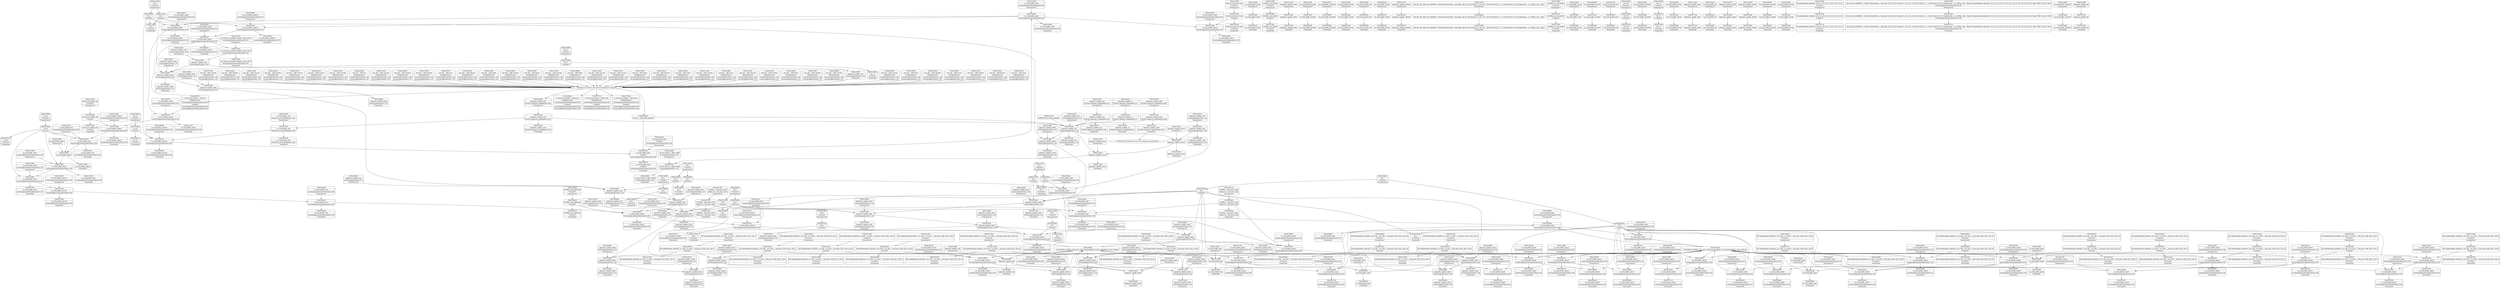 digraph {
	CE0x4165800 [shape=record,shape=Mrecord,label="{CE0x4165800|aa_cred_profile:_tmp8|security/apparmor/include/context.h,100|*SummSink*}"]
	CE0x4145e20 [shape=record,shape=Mrecord,label="{CE0x4145e20|apparmor_capable:_tmp9|security/apparmor/lsm.c,147|*SummSink*}"]
	CE0x4145870 [shape=record,shape=Mrecord,label="{CE0x4145870|apparmor_capable:_tmp8|security/apparmor/lsm.c,147|*SummSink*}"]
	CE0x4122c20 [shape=record,shape=Mrecord,label="{CE0x4122c20|apparmor_capable:_cred|Function::apparmor_capable&Arg::cred::}"]
	CE0x4133580 [shape=record,shape=Mrecord,label="{CE0x4133580|128:_i64,_:_CRE_248,256_|*MultipleSource*|security/apparmor/lsm.c,146|security/apparmor/lsm.c,147}"]
	CE0x4121570 [shape=record,shape=Mrecord,label="{CE0x4121570|VOIDTB_TE:_CE:_elem_0:default:}"]
	CE0x411ebc0 [shape=record,shape=Mrecord,label="{CE0x411ebc0|apparmor_capable:_ns|Function::apparmor_capable&Arg::ns::|*SummSource*}"]
	CE0x4175c30 [shape=record,shape=Mrecord,label="{CE0x4175c30|i64_6|*Constant*}"]
	CE0x415adb0 [shape=record,shape=Mrecord,label="{CE0x415adb0|aa_cred_profile:_if.end|*SummSource*}"]
	CE0x413d130 [shape=record,shape=Mrecord,label="{CE0x413d130|aa_cred_profile:_tmp16|security/apparmor/include/context.h,100|*SummSink*}"]
	CE0x41286b0 [shape=record,shape=Mrecord,label="{CE0x41286b0|GLOBAL:_cap_capable|*Constant*}"]
	CE0x418e660 [shape=record,shape=Mrecord,label="{CE0x418e660|aa_cred_profile:_tmp33|security/apparmor/include/context.h,101|*SummSource*}"]
	CE0x4149c00 [shape=record,shape=Mrecord,label="{CE0x4149c00|apparmor_capable:_tmp11|security/apparmor/lsm.c,148|*SummSink*}"]
	CE0x415eec0 [shape=record,shape=Mrecord,label="{CE0x415eec0|i64*_getelementptr_inbounds_(_16_x_i64_,_16_x_i64_*___llvm_gcov_ctr46,_i64_0,_i64_4)|*Constant*}"]
	CE0x4164c10 [shape=record,shape=Mrecord,label="{CE0x4164c10|GLOBAL:_llvm.expect.i64|*Constant*|*SummSink*}"]
	CE0x413cfb0 [shape=record,shape=Mrecord,label="{CE0x413cfb0|aa_cred_profile:_tmp16|security/apparmor/include/context.h,100|*SummSource*}"]
	CE0x4142a80 [shape=record,shape=Mrecord,label="{CE0x4142a80|aa_cred_profile:_tobool|security/apparmor/include/context.h,100}"]
	CE0x4119240 [shape=record,shape=Mrecord,label="{CE0x4119240|apparmor_capable:_if.end|*SummSink*}"]
	CE0x412a7e0 [shape=record,shape=Mrecord,label="{CE0x412a7e0|apparmor_capable:_cap|Function::apparmor_capable&Arg::cap::|*SummSink*}"]
	CE0x413af10 [shape=record,shape=Mrecord,label="{CE0x413af10|aa_cred_profile:_do.body}"]
	CE0x414a780 [shape=record,shape=Mrecord,label="{CE0x414a780|apparmor_capable:_call3|security/apparmor/lsm.c,148|*SummSink*}"]
	CE0x4169280 [shape=record,shape=Mrecord,label="{CE0x4169280|aa_cred_profile:_do.body6|*SummSink*}"]
	CE0x41216e0 [shape=record,shape=Mrecord,label="{CE0x41216e0|apparmor_capable:_cap|Function::apparmor_capable&Arg::cap::}"]
	CE0x415cd40 [shape=record,shape=Mrecord,label="{CE0x415cd40|i64*_getelementptr_inbounds_(_16_x_i64_,_16_x_i64_*___llvm_gcov_ctr46,_i64_0,_i64_10)|*Constant*|*SummSink*}"]
	CE0x417b5b0 [shape=record,shape=Mrecord,label="{CE0x417b5b0|aa_cred_profile:_tmp13|*SummSource*}"]
	CE0x4169e90 [shape=record,shape=Mrecord,label="{CE0x4169e90|aa_cred_profile:_profile|security/apparmor/include/context.h,100}"]
	CE0x4cf9ed0 [shape=record,shape=Mrecord,label="{CE0x4cf9ed0|COLLAPSED:_GCMRE___llvm_gcov_ctr52_internal_global_8_x_i64_zeroinitializer:_elem_0:default:}"]
	CE0x4138c40 [shape=record,shape=Mrecord,label="{CE0x4138c40|aa_cred_profile:_tmp14|security/apparmor/include/context.h,100|*SummSink*}"]
	CE0x418a420 [shape=record,shape=Mrecord,label="{CE0x418a420|aa_cred_profile:_tmp26|security/apparmor/include/context.h,100|*SummSource*}"]
	CE0x418d320 [shape=record,shape=Mrecord,label="{CE0x418d320|aa_cred_profile:_tmp31|security/apparmor/include/context.h,100|*SummSink*}"]
	CE0x41688e0 [shape=record,shape=Mrecord,label="{CE0x41688e0|0:_%struct.aa_profile*,_:_CRE_8,16_|*MultipleSource*|security/apparmor/include/context.h,99|*LoadInst*|security/apparmor/include/context.h,99|security/apparmor/include/context.h,100}"]
	CE0x4124560 [shape=record,shape=Mrecord,label="{CE0x4124560|aa_cred_profile:_do.end|*SummSink*}"]
	CE0x4157450 [shape=record,shape=Mrecord,label="{CE0x4157450|aa_cred_profile:_tmp11|security/apparmor/include/context.h,100|*SummSink*}"]
	CE0x415db80 [shape=record,shape=Mrecord,label="{CE0x415db80|aa_cred_profile:_tmp17|security/apparmor/include/context.h,100|*SummSink*}"]
	CE0x418aae0 [shape=record,shape=Mrecord,label="{CE0x418aae0|aa_cred_profile:_tmp27|security/apparmor/include/context.h,100|*SummSource*}"]
	CE0x411a300 [shape=record,shape=Mrecord,label="{CE0x411a300|apparmor_capable:_if.end|*SummSource*}"]
	CE0x415fea0 [shape=record,shape=Mrecord,label="{CE0x415fea0|i64_2|*Constant*}"]
	CE0x4131780 [shape=record,shape=Mrecord,label="{CE0x4131780|128:_i64,_:_CRE_128,136_|*MultipleSource*|security/apparmor/lsm.c,146|security/apparmor/lsm.c,147}"]
	CE0x4166950 [shape=record,shape=Mrecord,label="{CE0x4166950|aa_cred_profile:_tmp11|security/apparmor/include/context.h,100}"]
	CE0x4142260 [shape=record,shape=Mrecord,label="{CE0x4142260|i64*_getelementptr_inbounds_(_16_x_i64_,_16_x_i64_*___llvm_gcov_ctr46,_i64_0,_i64_9)|*Constant*|*SummSink*}"]
	CE0x4130340 [shape=record,shape=Mrecord,label="{CE0x4130340|128:_i64,_:_CRE_40,48_|*MultipleSource*|security/apparmor/lsm.c,146|security/apparmor/lsm.c,147}"]
	CE0x4cf9fe0 [shape=record,shape=Mrecord,label="{CE0x4cf9fe0|apparmor_capable:_tmp|*SummSink*}"]
	CE0x415d9c0 [shape=record,shape=Mrecord,label="{CE0x415d9c0|aa_cred_profile:_tmp17|security/apparmor/include/context.h,100|*SummSource*}"]
	CE0x418edb0 [shape=record,shape=Mrecord,label="{CE0x418edb0|aa_cred_profile:_profile11|security/apparmor/include/context.h,101|*SummSink*}"]
	CE0x41333d0 [shape=record,shape=Mrecord,label="{CE0x41333d0|128:_i64,_:_CRE_240,248_|*MultipleSource*|security/apparmor/lsm.c,146|security/apparmor/lsm.c,147}"]
	CE0x41285d0 [shape=record,shape=Mrecord,label="{CE0x41285d0|apparmor_capable:_tmp1|*SummSink*}"]
	CE0x4159c40 [shape=record,shape=Mrecord,label="{CE0x4159c40|_call_void_mcount()_#2}"]
	CE0x4146300 [shape=record,shape=Mrecord,label="{CE0x4146300|apparmor_capable:_tmp10|security/apparmor/lsm.c,147|*SummSink*}"]
	CE0x4163fe0 [shape=record,shape=Mrecord,label="{CE0x4163fe0|aa_cred_profile:_tmp7|security/apparmor/include/context.h,100}"]
	CE0x416b500 [shape=record,shape=Mrecord,label="{CE0x416b500|aa_cred_profile:_if.then|*SummSource*}"]
	CE0x41640f0 [shape=record,shape=Mrecord,label="{CE0x41640f0|aa_cred_profile:_tmp7|security/apparmor/include/context.h,100|*SummSource*}"]
	CE0x4119310 [shape=record,shape=Mrecord,label="{CE0x4119310|apparmor_capable:_if.then2}"]
	CE0x417d000 [shape=record,shape=Mrecord,label="{CE0x417d000|void_(i8*,_i32,_i64)*_asm_sideeffect_1:_09ud2_0A.pushsection___bug_table,_22a_22_0A2:_09.long_1b_-_2b,_$_0:c_-_2b_0A_09.word_$_1:c_,_0_0A_09.org_2b+$_2:c_0A.popsection_,_i,i,i,_dirflag_,_fpsr_,_flags_|*SummSink*}"]
	CE0x411cbd0 [shape=record,shape=Mrecord,label="{CE0x411cbd0|i64*_getelementptr_inbounds_(_8_x_i64_,_8_x_i64_*___llvm_gcov_ctr52,_i64_0,_i64_0)|*Constant*|*SummSink*}"]
	CE0x411f680 [shape=record,shape=Mrecord,label="{CE0x411f680|GLOBAL:_aa_cred_profile|*Constant*|*SummSource*}"]
	CE0x4173940 [shape=record,shape=Mrecord,label="{CE0x4173940|aa_cred_profile:_tmp13|*SummSink*}"]
	CE0x411eca0 [shape=record,shape=Mrecord,label="{CE0x411eca0|apparmor_capable:_audit|Function::apparmor_capable&Arg::audit::|*SummSink*}"]
	CE0x411ed80 [shape=record,shape=Mrecord,label="{CE0x411ed80|apparmor_capable:_audit|Function::apparmor_capable&Arg::audit::|*SummSource*}"]
	CE0x411f150 [shape=record,shape=Mrecord,label="{CE0x411f150|i64_2|*Constant*}"]
	CE0x4121340 [shape=record,shape=Mrecord,label="{CE0x4121340|GLOBAL:___llvm_gcov_ctr52|Global_var:__llvm_gcov_ctr52|*SummSource*}"]
	CE0x4172450 [shape=record,shape=Mrecord,label="{CE0x4172450|aa_cred_profile:_tmp25|security/apparmor/include/context.h,100|*SummSink*}"]
	CE0x4128250 [shape=record,shape=Mrecord,label="{CE0x4128250|i64_1|*Constant*}"]
	CE0x415def0 [shape=record,shape=Mrecord,label="{CE0x415def0|i64*_getelementptr_inbounds_(_16_x_i64_,_16_x_i64_*___llvm_gcov_ctr46,_i64_0,_i64_7)|*Constant*}"]
	CE0x416b1b0 [shape=record,shape=Mrecord,label="{CE0x416b1b0|aa_cred_profile:_if.then|*SummSink*}"]
	CE0x4138f70 [shape=record,shape=Mrecord,label="{CE0x4138f70|aa_cred_profile:_tmp15|security/apparmor/include/context.h,100}"]
	CE0x4171110 [shape=record,shape=Mrecord,label="{CE0x4171110|aa_cred_profile:_tmp23|security/apparmor/include/context.h,100|*SummSink*}"]
	CE0x417a360 [shape=record,shape=Mrecord,label="{CE0x417a360|i64*_getelementptr_inbounds_(_16_x_i64_,_16_x_i64_*___llvm_gcov_ctr46,_i64_0,_i64_0)|*Constant*|*SummSource*}"]
	CE0x4145b80 [shape=record,shape=Mrecord,label="{CE0x4145b80|apparmor_capable:_tmp9|security/apparmor/lsm.c,147}"]
	CE0x413f8e0 [shape=record,shape=Mrecord,label="{CE0x413f8e0|aa_cred_profile:_entry}"]
	CE0x4144f90 [shape=record,shape=Mrecord,label="{CE0x4144f90|apparmor_capable:_tmp6|security/apparmor/lsm.c,147}"]
	CE0x414a470 [shape=record,shape=Mrecord,label="{CE0x414a470|i64*_getelementptr_inbounds_(_8_x_i64_,_8_x_i64_*___llvm_gcov_ctr52,_i64_0,_i64_6)|*Constant*}"]
	CE0x4124450 [shape=record,shape=Mrecord,label="{CE0x4124450|aa_cred_profile:_do.end|*SummSource*}"]
	CE0x416b2d0 [shape=record,shape=Mrecord,label="{CE0x416b2d0|aa_cred_profile:_do.cond|*SummSource*}"]
	CE0x418d810 [shape=record,shape=Mrecord,label="{CE0x418d810|i64*_getelementptr_inbounds_(_16_x_i64_,_16_x_i64_*___llvm_gcov_ctr46,_i64_0,_i64_15)|*Constant*|*SummSource*}"]
	CE0x417ad60 [shape=record,shape=Mrecord,label="{CE0x417ad60|aa_cred_profile:_tobool1|security/apparmor/include/context.h,100}"]
	CE0x4128640 [shape=record,shape=Mrecord,label="{CE0x4128640|_call_void_mcount()_#2}"]
	CE0x418ebf0 [shape=record,shape=Mrecord,label="{CE0x418ebf0|aa_cred_profile:_profile11|security/apparmor/include/context.h,101|*SummSource*}"]
	CE0x4130bb0 [shape=record,shape=Mrecord,label="{CE0x4130bb0|128:_i64,_:_CRE_80,88_|*MultipleSource*|security/apparmor/lsm.c,146|security/apparmor/lsm.c,147}"]
	CE0x4146c60 [shape=record,shape=Mrecord,label="{CE0x4146c60|apparmor_capable:_cmp|security/apparmor/lsm.c,147}"]
	CE0x4142070 [shape=record,shape=Mrecord,label="{CE0x4142070|i32_100|*Constant*|*SummSource*}"]
	CE0x417eec0 [shape=record,shape=Mrecord,label="{CE0x417eec0|aa_cred_profile:_tmp21|security/apparmor/include/context.h,100|*SummSource*}"]
	CE0x4121850 [shape=record,shape=Mrecord,label="{CE0x4121850|apparmor_capable:_cap|Function::apparmor_capable&Arg::cap::|*SummSource*}"]
	CE0x41469f0 [shape=record,shape=Mrecord,label="{CE0x41469f0|i64_4|*Constant*|*SummSource*}"]
	CE0x41494a0 [shape=record,shape=Mrecord,label="{CE0x41494a0|apparmor_capable:_tmp14|security/apparmor/lsm.c,149|*SummSource*}"]
	CE0x4122d80 [shape=record,shape=Mrecord,label="{CE0x4122d80|apparmor_capable:_cred|Function::apparmor_capable&Arg::cred::|*SummSource*}"]
	CE0x4159d90 [shape=record,shape=Mrecord,label="{CE0x4159d90|_call_void_mcount()_#2|*SummSink*}"]
	CE0x41742b0 [shape=record,shape=Mrecord,label="{CE0x41742b0|aa_cred_profile:_profile|security/apparmor/include/context.h,100|*SummSink*}"]
	CE0x4122420 [shape=record,shape=Mrecord,label="{CE0x4122420|apparmor_capable:_call1|security/apparmor/lsm.c,146|*SummSource*}"]
	CE0x41697b0 [shape=record,shape=Mrecord,label="{CE0x41697b0|aa_cred_profile:_do.body5|*SummSink*}"]
	CE0x418f140 [shape=record,shape=Mrecord,label="{CE0x418f140|aa_cred_profile:_tmp34|security/apparmor/include/context.h,101}"]
	CE0x4172f10 [shape=record,shape=Mrecord,label="{CE0x4172f10|aa_cred_profile:_tmp19|security/apparmor/include/context.h,100|*SummSink*}"]
	CE0x415c480 [shape=record,shape=Mrecord,label="{CE0x415c480|i64_12|*Constant*|*SummSource*}"]
	CE0x411c660 [shape=record,shape=Mrecord,label="{CE0x411c660|apparmor_capable:_error.1|*SummSink*}"]
	CE0x41190f0 [shape=record,shape=Mrecord,label="{CE0x41190f0|apparmor_capable:_tmp|*SummSource*}"]
	CE0x41409b0 [shape=record,shape=Mrecord,label="{CE0x41409b0|aa_cred_profile:_tmp10|security/apparmor/include/context.h,100}"]
	CE0x4145cb0 [shape=record,shape=Mrecord,label="{CE0x4145cb0|apparmor_capable:_tmp9|security/apparmor/lsm.c,147|*SummSource*}"]
	CE0x415cbd0 [shape=record,shape=Mrecord,label="{CE0x415cbd0|aa_cred_profile:_tmp22|security/apparmor/include/context.h,100|*SummSink*}"]
	CE0x41222f0 [shape=record,shape=Mrecord,label="{CE0x41222f0|apparmor_capable:_call1|security/apparmor/lsm.c,146}"]
	CE0x413d800 [shape=record,shape=Mrecord,label="{CE0x413d800|apparmor_capable:_tmp16|security/apparmor/lsm.c,150|*SummSink*}"]
	CE0x4140a20 [shape=record,shape=Mrecord,label="{CE0x4140a20|aa_cred_profile:_tmp10|security/apparmor/include/context.h,100|*SummSource*}"]
	CE0x415f4f0 [shape=record,shape=Mrecord,label="{CE0x415f4f0|aa_cred_profile:_tmp2|*SummSource*}"]
	CE0x3fe5860 [shape=record,shape=Mrecord,label="{CE0x3fe5860|i64_0|*Constant*|*SummSource*}"]
	CE0x413b1c0 [shape=record,shape=Mrecord,label="{CE0x413b1c0|aa_cred_profile:_lor.rhs}"]
	CE0x413b450 [shape=record,shape=Mrecord,label="{CE0x413b450|apparmor_capable:_tmp15|security/apparmor/lsm.c,150}"]
	CE0x411e930 [shape=record,shape=Mrecord,label="{CE0x411e930|apparmor_capable:_ns|Function::apparmor_capable&Arg::ns::|*SummSink*}"]
	CE0x414a4e0 [shape=record,shape=Mrecord,label="{CE0x414a4e0|apparmor_capable:_call3|security/apparmor/lsm.c,148}"]
	CE0x4162630 [shape=record,shape=Mrecord,label="{CE0x4162630|aa_cred_profile:_tmp1}"]
	CE0x4172170 [shape=record,shape=Mrecord,label="{CE0x4172170|aa_cred_profile:_tmp25|security/apparmor/include/context.h,100}"]
	CE0x4117750 [shape=record,shape=Mrecord,label="{CE0x4117750|apparmor_capable:_entry}"]
	CE0x41315d0 [shape=record,shape=Mrecord,label="{CE0x41315d0|128:_i64,_:_CRE_124,128_|*MultipleSource*|security/apparmor/lsm.c,146|security/apparmor/lsm.c,147}"]
	CE0x4143c60 [shape=record,shape=Mrecord,label="{CE0x4143c60|aa_cred_profile:_bb}"]
	CE0x411efd0 [shape=record,shape=Mrecord,label="{CE0x411efd0|i32_0|*Constant*|*SummSink*}"]
	CE0x413f530 [shape=record,shape=Mrecord,label="{CE0x413f530|apparmor_capable:_tmp4|security/apparmor/lsm.c,145}"]
	CE0x4173af0 [shape=record,shape=Mrecord,label="{CE0x4173af0|aa_cred_profile:_lnot2|security/apparmor/include/context.h,100}"]
	CE0x4142000 [shape=record,shape=Mrecord,label="{CE0x4142000|i32_100|*Constant*}"]
	CE0x4171480 [shape=record,shape=Mrecord,label="{CE0x4171480|i64*_getelementptr_inbounds_(_16_x_i64_,_16_x_i64_*___llvm_gcov_ctr46,_i64_0,_i64_10)|*Constant*}"]
	CE0x4131270 [shape=record,shape=Mrecord,label="{CE0x4131270|128:_i64,_:_CRE_112,120_|*MultipleSource*|security/apparmor/lsm.c,146|security/apparmor/lsm.c,147}"]
	CE0x4163120 [shape=record,shape=Mrecord,label="{CE0x4163120|GLOBAL:___llvm_gcov_ctr46|Global_var:__llvm_gcov_ctr46|*SummSource*}"]
	CE0x411f9b0 [shape=record,shape=Mrecord,label="{CE0x411f9b0|aa_cred_profile:_entry|*SummSink*}"]
	CE0x415d260 [shape=record,shape=Mrecord,label="{CE0x415d260|aa_cred_profile:_tmp6|security/apparmor/include/context.h,100|*SummSource*}"]
	CE0x4175880 [shape=record,shape=Mrecord,label="{CE0x4175880|aa_cred_profile:_lnot.ext|security/apparmor/include/context.h,100|*SummSink*}"]
	CE0x4164f30 [shape=record,shape=Mrecord,label="{CE0x4164f30|aa_cred_profile:_expval|security/apparmor/include/context.h,100}"]
	CE0x418d040 [shape=record,shape=Mrecord,label="{CE0x418d040|aa_cred_profile:_tmp31|security/apparmor/include/context.h,100}"]
	CE0x4122e60 [shape=record,shape=Mrecord,label="{CE0x4122e60|apparmor_capable:_cred|Function::apparmor_capable&Arg::cred::|*SummSink*}"]
	CE0x411ec30 [shape=record,shape=Mrecord,label="{CE0x411ec30|i32_0|*Constant*}"]
	CE0x4178970 [shape=record,shape=Mrecord,label="{CE0x4178970|aa_cred_profile:_tobool4|security/apparmor/include/context.h,100}"]
	CE0x413cb80 [shape=record,shape=Mrecord,label="{CE0x413cb80|aa_cred_profile:_tmp15|security/apparmor/include/context.h,100|*SummSink*}"]
	CE0x4157290 [shape=record,shape=Mrecord,label="{CE0x4157290|aa_cred_profile:_tmp11|security/apparmor/include/context.h,100|*SummSource*}"]
	CE0x417e400 [shape=record,shape=Mrecord,label="{CE0x417e400|aa_cred_profile:_tmp20|security/apparmor/include/context.h,100|*SummSource*}"]
	CE0x41614c0 [shape=record,shape=Mrecord,label="{CE0x41614c0|i64*_getelementptr_inbounds_(_16_x_i64_,_16_x_i64_*___llvm_gcov_ctr46,_i64_0,_i64_8)|*Constant*|*SummSink*}"]
	CE0x411ba30 [shape=record,shape=Mrecord,label="{CE0x411ba30|i64_1|*Constant*|*SummSink*}"]
	CE0x41761b0 [shape=record,shape=Mrecord,label="{CE0x41761b0|i64_5|*Constant*|*SummSink*}"]
	CE0x411dac0 [shape=record,shape=Mrecord,label="{CE0x411dac0|GLOBAL:_cap_capable|*Constant*|*SummSink*}"]
	CE0x4161250 [shape=record,shape=Mrecord,label="{CE0x4161250|aa_cred_profile:_tmp18|security/apparmor/include/context.h,100|*SummSink*}"]
	CE0x413b4c0 [shape=record,shape=Mrecord,label="{CE0x413b4c0|apparmor_capable:_tmp15|security/apparmor/lsm.c,150|*SummSource*}"]
	CE0x418e190 [shape=record,shape=Mrecord,label="{CE0x418e190|aa_cred_profile:_tmp33|security/apparmor/include/context.h,101|*SummSink*}"]
	CE0x412a330 [shape=record,shape=Mrecord,label="{CE0x412a330|i32_0|*Constant*|*SummSource*}"]
	CE0x415aea0 [shape=record,shape=Mrecord,label="{CE0x415aea0|aa_cred_profile:_if.end|*SummSink*}"]
	CE0x4146660 [shape=record,shape=Mrecord,label="{CE0x4146660|apparmor_capable:_cmp|security/apparmor/lsm.c,147|*SummSink*}"]
	CE0x41465d0 [shape=record,shape=Mrecord,label="{CE0x41465d0|apparmor_capable:_cmp|security/apparmor/lsm.c,147|*SummSource*}"]
	CE0x41228d0 [shape=record,shape=Mrecord,label="{CE0x41228d0|apparmor_capable:_if.then}"]
	CE0x4162810 [shape=record,shape=Mrecord,label="{CE0x4162810|aa_cred_profile:_tmp1|*SummSource*}"]
	CE0x4149e50 [shape=record,shape=Mrecord,label="{CE0x4149e50|apparmor_capable:_tmp12|security/apparmor/lsm.c,148|*SummSink*}"]
	CE0x41691c0 [shape=record,shape=Mrecord,label="{CE0x41691c0|aa_cred_profile:_do.body6|*SummSource*}"]
	CE0x41410d0 [shape=record,shape=Mrecord,label="{CE0x41410d0|i64*_getelementptr_inbounds_(_16_x_i64_,_16_x_i64_*___llvm_gcov_ctr46,_i64_0,_i64_7)|*Constant*|*SummSource*}"]
	CE0x4123c90 [shape=record,shape=Mrecord,label="{CE0x4123c90|apparmor_capable:_call|security/apparmor/lsm.c,144}"]
	CE0x4173c80 [shape=record,shape=Mrecord,label="{CE0x4173c80|aa_cred_profile:_lnot2|security/apparmor/include/context.h,100|*SummSink*}"]
	CE0x416a840 [shape=record,shape=Mrecord,label="{CE0x416a840|aa_cred_profile:_conv|security/apparmor/include/context.h,100|*SummSource*}"]
	CE0x4167f20 [shape=record,shape=Mrecord,label="{CE0x4167f20|i64*_getelementptr_inbounds_(_16_x_i64_,_16_x_i64_*___llvm_gcov_ctr46,_i64_0,_i64_4)|*Constant*|*SummSource*}"]
	CE0x4124a70 [shape=record,shape=Mrecord,label="{CE0x4124a70|i64*_getelementptr_inbounds_(_16_x_i64_,_16_x_i64_*___llvm_gcov_ctr46,_i64_0,_i64_4)|*Constant*|*SummSink*}"]
	CE0x41283c0 [shape=record,shape=Mrecord,label="{CE0x41283c0|apparmor_capable:_tmp2|security/apparmor/lsm.c,145}"]
	CE0x4170e30 [shape=record,shape=Mrecord,label="{CE0x4170e30|aa_cred_profile:_tmp23|security/apparmor/include/context.h,100}"]
	CE0x4147500 [shape=record,shape=Mrecord,label="{CE0x4147500|i64*_getelementptr_inbounds_(_8_x_i64_,_8_x_i64_*___llvm_gcov_ctr52,_i64_0,_i64_5)|*Constant*|*SummSink*}"]
	CE0x417ab80 [shape=record,shape=Mrecord,label="{CE0x417ab80|aa_cred_profile:_tobool1|security/apparmor/include/context.h,100|*SummSource*}"]
	CE0x4164a90 [shape=record,shape=Mrecord,label="{CE0x4164a90|GLOBAL:_llvm.expect.i64|*Constant*}"]
	CE0x415c830 [shape=record,shape=Mrecord,label="{CE0x415c830|i64*_getelementptr_inbounds_(_16_x_i64_,_16_x_i64_*___llvm_gcov_ctr46,_i64_0,_i64_9)|*Constant*|*SummSource*}"]
	CE0x41421f0 [shape=record,shape=Mrecord,label="{CE0x41421f0|i32_100|*Constant*|*SummSink*}"]
	CE0x411eb30 [shape=record,shape=Mrecord,label="{CE0x411eb30|apparmor_capable:_ns|Function::apparmor_capable&Arg::ns::}"]
	CE0x4128720 [shape=record,shape=Mrecord,label="{CE0x4128720|_call_void_mcount()_#2|*SummSource*}"]
	CE0x413bf90 [shape=record,shape=Mrecord,label="{CE0x413bf90|i64*_getelementptr_inbounds_(_8_x_i64_,_8_x_i64_*___llvm_gcov_ctr52,_i64_0,_i64_6)|*Constant*|*SummSink*}"]
	CE0x4175f10 [shape=record,shape=Mrecord,label="{CE0x4175f10|i64_6|*Constant*|*SummSink*}"]
	CE0x4167680 [shape=record,shape=Mrecord,label="{CE0x4167680|aa_cred_profile:_tmp1|*SummSink*}"]
	CE0x415caf0 [shape=record,shape=Mrecord,label="{CE0x415caf0|aa_cred_profile:_tmp22|security/apparmor/include/context.h,100}"]
	CE0x417be10 [shape=record,shape=Mrecord,label="{CE0x417be10|%struct.aa_profile*_null|*Constant*|*SummSink*}"]
	CE0x417acc0 [shape=record,shape=Mrecord,label="{CE0x417acc0|aa_cred_profile:_tmp12|security/apparmor/include/context.h,100|*SummSink*}"]
	CE0x4144de0 [shape=record,shape=Mrecord,label="{CE0x4144de0|i64_3|*Constant*}"]
	CE0x4145700 [shape=record,shape=Mrecord,label="{CE0x4145700|apparmor_capable:_tmp8|security/apparmor/lsm.c,147|*SummSource*}"]
	CE0x418ea70 [shape=record,shape=Mrecord,label="{CE0x418ea70|aa_cred_profile:_profile11|security/apparmor/include/context.h,101}"]
	CE0x41209d0 [shape=record,shape=Mrecord,label="{CE0x41209d0|i32_11|*Constant*}"]
	CE0x415cb60 [shape=record,shape=Mrecord,label="{CE0x415cb60|aa_cred_profile:_tmp22|security/apparmor/include/context.h,100|*SummSource*}"]
	CE0x4167800 [shape=record,shape=Mrecord,label="{CE0x4167800|i64*_getelementptr_inbounds_(_16_x_i64_,_16_x_i64_*___llvm_gcov_ctr46,_i64_0,_i64_1)|*Constant*}"]
	CE0x418e4a0 [shape=record,shape=Mrecord,label="{CE0x418e4a0|aa_cred_profile:_tmp33|security/apparmor/include/context.h,101}"]
	CE0x4139eb0 [shape=record,shape=Mrecord,label="{CE0x4139eb0|_ret_i32_%error.1,_!dbg_!15489|security/apparmor/lsm.c,150|*SummSource*}"]
	CE0x414a160 [shape=record,shape=Mrecord,label="{CE0x414a160|apparmor_capable:_tmp12|security/apparmor/lsm.c,148|*SummSource*}"]
	CE0x411c530 [shape=record,shape=Mrecord,label="{CE0x411c530|apparmor_capable:_error.1|*SummSource*}"]
	"CONST[source:1(input),value:2(dynamic)][purpose:{subject}]"
	CE0x418b790 [shape=record,shape=Mrecord,label="{CE0x418b790|aa_cred_profile:_tmp28|security/apparmor/include/context.h,100|*SummSource*}"]
	CE0x41775f0 [shape=record,shape=Mrecord,label="{CE0x41775f0|0:_%struct.aa_profile*,_:_CRE_16,24_|*MultipleSource*|security/apparmor/include/context.h,99|*LoadInst*|security/apparmor/include/context.h,99|security/apparmor/include/context.h,100}"]
	CE0x411bfc0 [shape=record,shape=Mrecord,label="{CE0x411bfc0|i64*_getelementptr_inbounds_(_8_x_i64_,_8_x_i64_*___llvm_gcov_ctr52,_i64_0,_i64_0)|*Constant*}"]
	CE0x41499f0 [shape=record,shape=Mrecord,label="{CE0x41499f0|apparmor_capable:_tmp11|security/apparmor/lsm.c,148|*SummSource*}"]
	CE0x415f650 [shape=record,shape=Mrecord,label="{CE0x415f650|i32_0|*Constant*}"]
	CE0x41304f0 [shape=record,shape=Mrecord,label="{CE0x41304f0|128:_i64,_:_CRE_48,52_|*MultipleSource*|security/apparmor/lsm.c,146|security/apparmor/lsm.c,147}"]
	CE0x4116f00 [shape=record,shape=Mrecord,label="{CE0x4116f00|apparmor_capable:_tobool|security/apparmor/lsm.c,145}"]
	CE0x4121150 [shape=record,shape=Mrecord,label="{CE0x4121150|apparmor_capable:_tmp2|security/apparmor/lsm.c,145|*SummSink*}"]
	CE0x4160c90 [shape=record,shape=Mrecord,label="{CE0x4160c90|aa_cred_profile:_tmp6|security/apparmor/include/context.h,100}"]
	CE0x4146de0 [shape=record,shape=Mrecord,label="{CE0x4146de0|i64_3|*Constant*|*SummSink*}"]
	CE0x4169630 [shape=record,shape=Mrecord,label="{CE0x4169630|i64*_getelementptr_inbounds_(_16_x_i64_,_16_x_i64_*___llvm_gcov_ctr46,_i64_0,_i64_0)|*Constant*}"]
	CE0x415d840 [shape=record,shape=Mrecord,label="{CE0x415d840|aa_cred_profile:_tmp17|security/apparmor/include/context.h,100}"]
	CE0x4139b30 [shape=record,shape=Mrecord,label="{CE0x4139b30|apparmor_capable:_tmp16|security/apparmor/lsm.c,150|*SummSource*}"]
	CE0x41611e0 [shape=record,shape=Mrecord,label="{CE0x41611e0|aa_cred_profile:_tmp18|security/apparmor/include/context.h,100|*SummSource*}"]
	CE0x4127fa0 [shape=record,shape=Mrecord,label="{CE0x4127fa0|_ret_%struct.aa_profile*_%tmp34,_!dbg_!15510|security/apparmor/include/context.h,101}"]
	CE0x4161170 [shape=record,shape=Mrecord,label="{CE0x4161170|aa_cred_profile:_tmp18|security/apparmor/include/context.h,100}"]
	CE0x4171c00 [shape=record,shape=Mrecord,label="{CE0x4171c00|aa_cred_profile:_tmp24|security/apparmor/include/context.h,100|*SummSource*}"]
	CE0x4146060 [shape=record,shape=Mrecord,label="{CE0x4146060|apparmor_capable:_tmp10|security/apparmor/lsm.c,147}"]
	CE0x3fe59c0 [shape=record,shape=Mrecord,label="{CE0x3fe59c0|_call_void_mcount()_#2|*SummSink*}"]
	CE0x415c770 [shape=record,shape=Mrecord,label="{CE0x415c770|i64*_getelementptr_inbounds_(_16_x_i64_,_16_x_i64_*___llvm_gcov_ctr46,_i64_0,_i64_9)|*Constant*}"]
	CE0x4147260 [shape=record,shape=Mrecord,label="{CE0x4147260|i64*_getelementptr_inbounds_(_8_x_i64_,_8_x_i64_*___llvm_gcov_ctr52,_i64_0,_i64_5)|*Constant*|*SummSource*}"]
	CE0x418aca0 [shape=record,shape=Mrecord,label="{CE0x418aca0|aa_cred_profile:_tmp27|security/apparmor/include/context.h,100|*SummSink*}"]
	CE0x413afe0 [shape=record,shape=Mrecord,label="{CE0x413afe0|aa_cred_profile:_do.body|*SummSource*}"]
	CE0x41455d0 [shape=record,shape=Mrecord,label="{CE0x41455d0|apparmor_capable:_tmp8|security/apparmor/lsm.c,147}"]
	"CONST[source:0(mediator),value:0(static)][purpose:{operation}]"
	CE0x416aa00 [shape=record,shape=Mrecord,label="{CE0x416aa00|aa_cred_profile:_conv|security/apparmor/include/context.h,100|*SummSink*}"]
	CE0x4127b30 [shape=record,shape=Mrecord,label="{CE0x4127b30|aa_cred_profile:_cred|Function::aa_cred_profile&Arg::cred::|*SummSource*}"]
	CE0x411be40 [shape=record,shape=Mrecord,label="{CE0x411be40|apparmor_capable:_if.end4|*SummSource*}"]
	CE0x4175540 [shape=record,shape=Mrecord,label="{CE0x4175540|aa_cred_profile:_lnot.ext|security/apparmor/include/context.h,100}"]
	CE0x413b0f0 [shape=record,shape=Mrecord,label="{CE0x413b0f0|aa_cred_profile:_do.body|*SummSink*}"]
	CE0x415e760 [shape=record,shape=Mrecord,label="{CE0x415e760|%struct.aa_task_cxt*_null|*Constant*|*SummSink*}"]
	CE0x413a150 [shape=record,shape=Mrecord,label="{CE0x413a150|aa_cred_profile:_do.cond}"]
	CE0x416b260 [shape=record,shape=Mrecord,label="{CE0x416b260|i64*_getelementptr_inbounds_(_16_x_i64_,_16_x_i64_*___llvm_gcov_ctr46,_i64_0,_i64_0)|*Constant*|*SummSink*}"]
	CE0x413d5c0 [shape=record,shape=Mrecord,label="{CE0x413d5c0|apparmor_capable:_tmp15|security/apparmor/lsm.c,150|*SummSink*}"]
	CE0x414a610 [shape=record,shape=Mrecord,label="{CE0x414a610|apparmor_capable:_call3|security/apparmor/lsm.c,148|*SummSource*}"]
	CE0x4173280 [shape=record,shape=Mrecord,label="{CE0x4173280|i64*_getelementptr_inbounds_(_16_x_i64_,_16_x_i64_*___llvm_gcov_ctr46,_i64_0,_i64_8)|*Constant*}"]
	CE0x418b800 [shape=record,shape=Mrecord,label="{CE0x418b800|aa_cred_profile:_tmp28|security/apparmor/include/context.h,100|*SummSink*}"]
	CE0x417f060 [shape=record,shape=Mrecord,label="{CE0x417f060|aa_cred_profile:_tmp21|security/apparmor/include/context.h,100|*SummSink*}"]
	CE0x415c4f0 [shape=record,shape=Mrecord,label="{CE0x415c4f0|i64_12|*Constant*|*SummSink*}"]
	CE0x41321a0 [shape=record,shape=Mrecord,label="{CE0x41321a0|128:_i64,_:_CRE_192,196_|*MultipleSource*|security/apparmor/lsm.c,146|security/apparmor/lsm.c,147}"]
	CE0x4146190 [shape=record,shape=Mrecord,label="{CE0x4146190|apparmor_capable:_tmp10|security/apparmor/lsm.c,147|*SummSource*}"]
	CE0x416a010 [shape=record,shape=Mrecord,label="{CE0x416a010|aa_cred_profile:_profile|security/apparmor/include/context.h,100|*SummSource*}"]
	CE0x4171f80 [shape=record,shape=Mrecord,label="{CE0x4171f80|i64*_getelementptr_inbounds_(_16_x_i64_,_16_x_i64_*___llvm_gcov_ctr46,_i64_0,_i64_12)|*Constant*|*SummSink*}"]
	CE0x4130a00 [shape=record,shape=Mrecord,label="{CE0x4130a00|128:_i64,_:_CRE_72,80_|*MultipleSource*|security/apparmor/lsm.c,146|security/apparmor/lsm.c,147}"]
	CE0x417a520 [shape=record,shape=Mrecord,label="{CE0x417a520|aa_cred_profile:_tmp}"]
	CE0x4138a30 [shape=record,shape=Mrecord,label="{CE0x4138a30|aa_cred_profile:_tmp14|security/apparmor/include/context.h,100}"]
	CE0x4131ae0 [shape=record,shape=Mrecord,label="{CE0x4131ae0|128:_i64,_:_CRE_144,148_|*MultipleSource*|security/apparmor/lsm.c,146|security/apparmor/lsm.c,147}"]
	CE0x418bd00 [shape=record,shape=Mrecord,label="{CE0x418bd00|aa_cred_profile:_tmp29|security/apparmor/include/context.h,100}"]
	CE0x41284f0 [shape=record,shape=Mrecord,label="{CE0x41284f0|apparmor_capable:_tmp2|security/apparmor/lsm.c,145|*SummSource*}"]
	CE0x4146bf0 [shape=record,shape=Mrecord,label="{CE0x4146bf0|apparmor_capable:_tmp6|security/apparmor/lsm.c,147|*SummSink*}"]
	CE0x4124d80 [shape=record,shape=Mrecord,label="{CE0x4124d80|aa_cred_profile:_tmp8|security/apparmor/include/context.h,100}"]
	CE0x417b430 [shape=record,shape=Mrecord,label="{CE0x417b430|aa_cred_profile:_tmp13}"]
	CE0x4127180 [shape=record,shape=Mrecord,label="{CE0x4127180|aa_cred_profile:_expval|security/apparmor/include/context.h,100|*SummSource*}"]
	CE0x415ac80 [shape=record,shape=Mrecord,label="{CE0x415ac80|aa_cred_profile:_if.end}"]
	CE0x4166730 [shape=record,shape=Mrecord,label="{CE0x4166730|aa_cred_profile:_tmp12|security/apparmor/include/context.h,100|*SummSource*}"]
	CE0x4178c70 [shape=record,shape=Mrecord,label="{CE0x4178c70|aa_cred_profile:_tobool4|security/apparmor/include/context.h,100|*SummSink*}"]
	CE0x415e6f0 [shape=record,shape=Mrecord,label="{CE0x415e6f0|%struct.aa_task_cxt*_null|*Constant*|*SummSource*}"]
	CE0x418be20 [shape=record,shape=Mrecord,label="{CE0x418be20|aa_cred_profile:_tmp29|security/apparmor/include/context.h,100|*SummSource*}"]
	CE0x418bfe0 [shape=record,shape=Mrecord,label="{CE0x418bfe0|aa_cred_profile:_tmp29|security/apparmor/include/context.h,100|*SummSink*}"]
	CE0x411ddb0 [shape=record,shape=Mrecord,label="{CE0x411ddb0|i64_0|*Constant*|*SummSink*}"]
	CE0x412ff80 [shape=record,shape=Mrecord,label="{CE0x412ff80|128:_i64,_:_CRE_24,32_|*MultipleSource*|security/apparmor/lsm.c,146|security/apparmor/lsm.c,147}"]
	CE0x4146b60 [shape=record,shape=Mrecord,label="{CE0x4146b60|i64_4|*Constant*|*SummSink*}"]
	CE0x418d160 [shape=record,shape=Mrecord,label="{CE0x418d160|aa_cred_profile:_tmp31|security/apparmor/include/context.h,100|*SummSource*}"]
	CE0x4161da0 [shape=record,shape=Mrecord,label="{CE0x4161da0|GLOBAL:___llvm_gcov_ctr46|Global_var:__llvm_gcov_ctr46|*SummSink*}"]
	CE0x413be20 [shape=record,shape=Mrecord,label="{CE0x413be20|apparmor_capable:_error.0|*SummSink*}"]
	CE0x4120960 [shape=record,shape=Mrecord,label="{CE0x4120960|i32_11|*Constant*|*SummSource*}"]
	CE0x418b010 [shape=record,shape=Mrecord,label="{CE0x418b010|i64*_getelementptr_inbounds_(_16_x_i64_,_16_x_i64_*___llvm_gcov_ctr46,_i64_0,_i64_13)|*Constant*}"]
	CE0x4158110 [shape=record,shape=Mrecord,label="{CE0x4158110|i32_22|*Constant*|*SummSink*}"]
	CE0x4138b30 [shape=record,shape=Mrecord,label="{CE0x4138b30|aa_cred_profile:_tmp14|security/apparmor/include/context.h,100|*SummSource*}"]
	CE0x4131c90 [shape=record,shape=Mrecord,label="{CE0x4131c90|128:_i64,_:_CRE_148,152_|*MultipleSource*|security/apparmor/lsm.c,146|security/apparmor/lsm.c,147}"]
	CE0x4123d30 [shape=record,shape=Mrecord,label="{CE0x4123d30|apparmor_capable:_call|security/apparmor/lsm.c,144|*SummSource*}"]
	CE0x4159700 [shape=record,shape=Mrecord,label="{CE0x4159700|aa_cred_profile:_tmp4|*LoadInst*|security/apparmor/include/context.h,99}"]
	CE0x4117a10 [shape=record,shape=Mrecord,label="{CE0x4117a10|apparmor_capable:_entry|*SummSink*}"]
	CE0x4144720 [shape=record,shape=Mrecord,label="{CE0x4144720|128:_i64,_:_CRE_272,528_|*MultipleSource*|security/apparmor/lsm.c,146|security/apparmor/lsm.c,147}"]
	CE0x418a490 [shape=record,shape=Mrecord,label="{CE0x418a490|aa_cred_profile:_tmp26|security/apparmor/include/context.h,100|*SummSink*}"]
	CE0x4121d70 [shape=record,shape=Mrecord,label="{CE0x4121d70|i64_0|*Constant*}"]
	CE0x4149ff0 [shape=record,shape=Mrecord,label="{CE0x4149ff0|apparmor_capable:_tmp12|security/apparmor/lsm.c,148}"]
	CE0x4173b80 [shape=record,shape=Mrecord,label="{CE0x4173b80|aa_cred_profile:_lnot2|security/apparmor/include/context.h,100|*SummSource*}"]
	CE0x4122970 [shape=record,shape=Mrecord,label="{CE0x4122970|apparmor_capable:_if.then|*SummSource*}"]
	CE0x4140a90 [shape=record,shape=Mrecord,label="{CE0x4140a90|aa_cred_profile:_tmp10|security/apparmor/include/context.h,100|*SummSink*}"]
	CE0x41282c0 [shape=record,shape=Mrecord,label="{CE0x41282c0|i64_1|*Constant*|*SummSource*}"]
	CE0x417e780 [shape=record,shape=Mrecord,label="{CE0x417e780|void_(i8*,_i32,_i64)*_asm_sideeffect_1:_09ud2_0A.pushsection___bug_table,_22a_22_0A2:_09.long_1b_-_2b,_$_0:c_-_2b_0A_09.word_$_1:c_,_0_0A_09.org_2b+$_2:c_0A.popsection_,_i,i,i,_dirflag_,_fpsr_,_flags_|*SummSource*}"]
	CE0x4160af0 [shape=record,shape=Mrecord,label="{CE0x4160af0|i64_3|*Constant*}"]
	CE0x417a590 [shape=record,shape=Mrecord,label="{CE0x417a590|COLLAPSED:_GCMRE___llvm_gcov_ctr46_internal_global_16_x_i64_zeroinitializer:_elem_0:default:}"]
	CE0x41430a0 [shape=record,shape=Mrecord,label="{CE0x41430a0|i64*_getelementptr_inbounds_(_16_x_i64_,_16_x_i64_*___llvm_gcov_ctr46,_i64_0,_i64_1)|*Constant*|*SummSink*}"]
	CE0x4167870 [shape=record,shape=Mrecord,label="{CE0x4167870|i64*_getelementptr_inbounds_(_16_x_i64_,_16_x_i64_*___llvm_gcov_ctr46,_i64_0,_i64_1)|*Constant*|*SummSource*}"]
	CE0x4143df0 [shape=record,shape=Mrecord,label="{CE0x4143df0|aa_cred_profile:_bb|*SummSink*}"]
	CE0x41306a0 [shape=record,shape=Mrecord,label="{CE0x41306a0|128:_i64,_:_CRE_56,64_|*MultipleSource*|security/apparmor/lsm.c,146|security/apparmor/lsm.c,147}"]
	CE0x4123ae0 [shape=record,shape=Mrecord,label="{CE0x4123ae0|apparmor_capable:_if.then|*SummSink*}"]
	CE0x4143030 [shape=record,shape=Mrecord,label="{CE0x4143030|aa_cred_profile:_tmp|*SummSink*}"]
	CE0x413d9a0 [shape=record,shape=Mrecord,label="{CE0x413d9a0|apparmor_capable:_tmp16|security/apparmor/lsm.c,150}"]
	CE0x418de80 [shape=record,shape=Mrecord,label="{CE0x418de80|aa_cred_profile:_tmp32|security/apparmor/include/context.h,101|*SummSink*}"]
	CE0x4171600 [shape=record,shape=Mrecord,label="{CE0x4171600|i64*_getelementptr_inbounds_(_16_x_i64_,_16_x_i64_*___llvm_gcov_ctr46,_i64_0,_i64_10)|*Constant*|*SummSource*}"]
	CE0x4168ed0 [shape=record,shape=Mrecord,label="{CE0x4168ed0|aa_cred_profile:_do.end8|*SummSource*}"]
	CE0x416ac50 [shape=record,shape=Mrecord,label="{CE0x416ac50|aa_cred_profile:_lor.end}"]
	CE0x4131ff0 [shape=record,shape=Mrecord,label="{CE0x4131ff0|128:_i64,_:_CRE_160,188_|*MultipleSource*|security/apparmor/lsm.c,146|security/apparmor/lsm.c,147}"]
	CE0x4146cd0 [shape=record,shape=Mrecord,label="{CE0x4146cd0|i64_3|*Constant*|*SummSource*}"]
	CE0x4170f50 [shape=record,shape=Mrecord,label="{CE0x4170f50|aa_cred_profile:_tmp23|security/apparmor/include/context.h,100|*SummSource*}"]
	CE0x4149ec0 [shape=record,shape=Mrecord,label="{CE0x4149ec0|apparmor_capable:_error.0}"]
	CE0x4165000 [shape=record,shape=Mrecord,label="{CE0x4165000|aa_cred_profile:_expval|security/apparmor/include/context.h,100|*SummSink*}"]
	CE0x4162f60 [shape=record,shape=Mrecord,label="{CE0x4162f60|GLOBAL:___llvm_gcov_ctr46|Global_var:__llvm_gcov_ctr46}"]
	CE0x4141c10 [shape=record,shape=Mrecord,label="{CE0x4141c10|i8*_getelementptr_inbounds_(_36_x_i8_,_36_x_i8_*_.str12,_i32_0,_i32_0)|*Constant*|*SummSink*}"]
	CE0x417add0 [shape=record,shape=Mrecord,label="{CE0x417add0|aa_cred_profile:_tobool1|security/apparmor/include/context.h,100|*SummSink*}"]
	CE0x4127a70 [shape=record,shape=Mrecord,label="{CE0x4127a70|aa_cred_profile:_cred|Function::aa_cred_profile&Arg::cred::}"]
	CE0x41326b0 [shape=record,shape=Mrecord,label="{CE0x41326b0|128:_i64,_:_CRE_216,224_|*MultipleSource*|security/apparmor/lsm.c,146|security/apparmor/lsm.c,147}"]
	CE0x4156bb0 [shape=record,shape=Mrecord,label="{CE0x4156bb0|aa_cred_profile:_tmp3|*SummSink*}"]
	CE0x41468c0 [shape=record,shape=Mrecord,label="{CE0x41468c0|i64_4|*Constant*}"]
	CE0x411a710 [shape=record,shape=Mrecord,label="{CE0x411a710|apparmor_capable:_if.then2|*SummSource*}"]
	CE0x411d9d0 [shape=record,shape=Mrecord,label="{CE0x411d9d0|GLOBAL:_cap_capable|*Constant*|*SummSource*}"]
	CE0x41211c0 [shape=record,shape=Mrecord,label="{CE0x41211c0|GLOBAL:_aa_cred_profile|*Constant*}"]
	CE0x41617d0 [shape=record,shape=Mrecord,label="{CE0x41617d0|aa_cred_profile:_tmp19|security/apparmor/include/context.h,100|*SummSource*}"]
	CE0x418c350 [shape=record,shape=Mrecord,label="{CE0x418c350|i64*_getelementptr_inbounds_(_16_x_i64_,_16_x_i64_*___llvm_gcov_ctr46,_i64_0,_i64_14)|*Constant*}"]
	CE0x4159cb0 [shape=record,shape=Mrecord,label="{CE0x4159cb0|_call_void_mcount()_#2|*SummSource*}"]
	CE0x415d080 [shape=record,shape=Mrecord,label="{CE0x415d080|aa_cred_profile:_tmp5|security/apparmor/include/context.h,99|*SummSink*}"]
	CE0x4132860 [shape=record,shape=Mrecord,label="{CE0x4132860|128:_i64,_:_CRE_224,232_|*MultipleSource*|security/apparmor/lsm.c,146|security/apparmor/lsm.c,147}"]
	CE0x417f710 [shape=record,shape=Mrecord,label="{CE0x417f710|_call_void_asm_sideeffect_1:_09ud2_0A.pushsection___bug_table,_22a_22_0A2:_09.long_1b_-_2b,_$_0:c_-_2b_0A_09.word_$_1:c_,_0_0A_09.org_2b+$_2:c_0A.popsection_,_i,i,i,_dirflag_,_fpsr_,_flags_(i8*_getelementptr_inbounds_(_36_x_i8_,_36_x_i8_*_.str12,_i32_0,_i32_0),_i32_100,_i64_12)_#2,_!dbg_!15490,_!srcloc_!15493|security/apparmor/include/context.h,100|*SummSink*}"]
	CE0x415c410 [shape=record,shape=Mrecord,label="{CE0x415c410|i64_12|*Constant*}"]
	CE0x411f550 [shape=record,shape=Mrecord,label="{CE0x411f550|GLOBAL:_aa_cred_profile|*Constant*|*SummSink*}"]
	CE0x4139e40 [shape=record,shape=Mrecord,label="{CE0x4139e40|aa_cred_profile:_do.end10}"]
	CE0x418d690 [shape=record,shape=Mrecord,label="{CE0x418d690|i64*_getelementptr_inbounds_(_16_x_i64_,_16_x_i64_*___llvm_gcov_ctr46,_i64_0,_i64_15)|*Constant*}"]
	CE0x41760d0 [shape=record,shape=Mrecord,label="{CE0x41760d0|i64_5|*Constant*}"]
	CE0x4160440 [shape=record,shape=Mrecord,label="{CE0x4160440|aa_cred_profile:_do.cond|*SummSink*}"]
	CE0x4143d30 [shape=record,shape=Mrecord,label="{CE0x4143d30|aa_cred_profile:_bb|*SummSource*}"]
	CE0x418b720 [shape=record,shape=Mrecord,label="{CE0x418b720|aa_cred_profile:_tmp28|security/apparmor/include/context.h,100}"]
	CE0x4168750 [shape=record,shape=Mrecord,label="{CE0x4168750|0:_%struct.aa_profile*,_:_CRE_0,8_|*MultipleSource*|security/apparmor/include/context.h,99|*LoadInst*|security/apparmor/include/context.h,99|security/apparmor/include/context.h,100}"]
	CE0x4122590 [shape=record,shape=Mrecord,label="{CE0x4122590|apparmor_capable:_call1|security/apparmor/lsm.c,146|*SummSink*}"]
	CE0x416ade0 [shape=record,shape=Mrecord,label="{CE0x416ade0|aa_cred_profile:_lor.end|*SummSink*}"]
	CE0x4130850 [shape=record,shape=Mrecord,label="{CE0x4130850|128:_i64,_:_CRE_64,72_|*MultipleSource*|security/apparmor/lsm.c,146|security/apparmor/lsm.c,147}"]
	CE0x41445a0 [shape=record,shape=Mrecord,label="{CE0x41445a0|128:_i64,_:_CRE_264,268_|*MultipleSource*|security/apparmor/lsm.c,146|security/apparmor/lsm.c,147}"]
	CE0x413bcf0 [shape=record,shape=Mrecord,label="{CE0x413bcf0|apparmor_capable:_error.0|*SummSource*}"]
	CE0x417d780 [shape=record,shape=Mrecord,label="{CE0x417d780|i8*_getelementptr_inbounds_(_36_x_i8_,_36_x_i8_*_.str12,_i32_0,_i32_0)|*Constant*|*SummSource*}"]
	CE0x4158930 [shape=record,shape=Mrecord,label="{CE0x4158930|aa_cred_profile:_security|security/apparmor/include/context.h,99|*SummSink*}"]
	CE0x411b820 [shape=record,shape=Mrecord,label="{CE0x411b820|apparmor_capable:_if.end4|*SummSink*}"]
	CE0x4148e80 [shape=record,shape=Mrecord,label="{CE0x4148e80|void_(i8*,_i32,_i64)*_asm_sideeffect_1:_09ud2_0A.pushsection___bug_table,_22a_22_0A2:_09.long_1b_-_2b,_$_0:c_-_2b_0A_09.word_$_1:c_,_0_0A_09.org_2b+$_2:c_0A.popsection_,_i,i,i,_dirflag_,_fpsr_,_flags_}"]
	CE0x413f790 [shape=record,shape=Mrecord,label="{CE0x413f790|apparmor_capable:_tmp4|security/apparmor/lsm.c,145|*SummSink*}"]
	CE0x4158860 [shape=record,shape=Mrecord,label="{CE0x4158860|aa_cred_profile:_security|security/apparmor/include/context.h,99|*SummSource*}"]
	CE0x413ce30 [shape=record,shape=Mrecord,label="{CE0x413ce30|aa_cred_profile:_tmp16|security/apparmor/include/context.h,100}"]
	CE0x418f2a0 [shape=record,shape=Mrecord,label="{CE0x418f2a0|aa_cred_profile:_tmp34|security/apparmor/include/context.h,101|*SummSource*}"]
	CE0x412f6e0 [shape=record,shape=Mrecord,label="{CE0x412f6e0|128:_i64,_:_CRE_16,24_|*MultipleSource*|security/apparmor/lsm.c,146|security/apparmor/lsm.c,147}"]
	CE0x413a850 [shape=record,shape=Mrecord,label="{CE0x413a850|aa_cred_profile:_do.end10|*SummSource*}"]
	CE0x4139fe0 [shape=record,shape=Mrecord,label="{CE0x4139fe0|_ret_i32_%error.1,_!dbg_!15489|security/apparmor/lsm.c,150|*SummSink*}"]
	CE0x4125e90 [shape=record,shape=Mrecord,label="{CE0x4125e90|apparmor_capable:_tmp3|security/apparmor/lsm.c,145|*SummSink*}"]
	CE0x41727c0 [shape=record,shape=Mrecord,label="{CE0x41727c0|i64*_getelementptr_inbounds_(_16_x_i64_,_16_x_i64_*___llvm_gcov_ctr46,_i64_0,_i64_12)|*Constant*}"]
	CE0x4cf9e60 [shape=record,shape=Mrecord,label="{CE0x4cf9e60|apparmor_capable:_tmp}"]
	CE0x4173400 [shape=record,shape=Mrecord,label="{CE0x4173400|i64*_getelementptr_inbounds_(_16_x_i64_,_16_x_i64_*___llvm_gcov_ctr46,_i64_0,_i64_8)|*Constant*|*SummSource*}"]
	CE0x41690f0 [shape=record,shape=Mrecord,label="{CE0x41690f0|aa_cred_profile:_do.body6}"]
	CE0x4127dc0 [shape=record,shape=Mrecord,label="{CE0x4127dc0|_ret_%struct.aa_profile*_%tmp34,_!dbg_!15510|security/apparmor/include/context.h,101|*SummSource*}"]
	CE0x415a4e0 [shape=record,shape=Mrecord,label="{CE0x415a4e0|aa_cred_profile:_tmp4|*LoadInst*|security/apparmor/include/context.h,99|*SummSource*}"]
	CE0x416a6e0 [shape=record,shape=Mrecord,label="{CE0x416a6e0|aa_cred_profile:_conv|security/apparmor/include/context.h,100}"]
	CE0x413c680 [shape=record,shape=Mrecord,label="{CE0x413c680|apparmor_capable:_tmp13|security/apparmor/lsm.c,149}"]
	CE0x41693e0 [shape=record,shape=Mrecord,label="{CE0x41693e0|aa_cred_profile:_lor.rhs|*SummSource*}"]
	CE0x4165fb0 [shape=record,shape=Mrecord,label="{CE0x4165fb0|i1_true|*Constant*|*SummSource*}"]
	CE0x4168dc0 [shape=record,shape=Mrecord,label="{CE0x4168dc0|aa_cred_profile:_do.end8}"]
	CE0x4164dd0 [shape=record,shape=Mrecord,label="{CE0x4164dd0|GLOBAL:_llvm.expect.i64|*Constant*|*SummSource*}"]
	CE0x4120ec0 [shape=record,shape=Mrecord,label="{CE0x4120ec0|apparmor_capable:_mode|security/apparmor/lsm.c,147|*SummSource*}"]
	CE0x4133730 [shape=record,shape=Mrecord,label="{CE0x4133730|128:_i64,_:_CRE_256,264_|*MultipleSource*|security/apparmor/lsm.c,146|security/apparmor/lsm.c,147}"]
	CE0x4156a50 [shape=record,shape=Mrecord,label="{CE0x4156a50|aa_cred_profile:_tmp3}"]
	CE0x4123c20 [shape=record,shape=Mrecord,label="{CE0x4123c20|apparmor_capable:_call|security/apparmor/lsm.c,144|*SummSink*}"]
	CE0x4127c40 [shape=record,shape=Mrecord,label="{CE0x4127c40|aa_cred_profile:_cred|Function::aa_cred_profile&Arg::cred::|*SummSink*}"]
	CE0x4175d90 [shape=record,shape=Mrecord,label="{CE0x4175d90|i64_6|*Constant*|*SummSource*}"]
	CE0x411f3d0 [shape=record,shape=Mrecord,label="{CE0x411f3d0|apparmor_capable:_tobool|security/apparmor/lsm.c,145|*SummSource*}"]
	CE0x4130f10 [shape=record,shape=Mrecord,label="{CE0x4130f10|128:_i64,_:_CRE_96,104_|*MultipleSource*|security/apparmor/lsm.c,146|security/apparmor/lsm.c,147}"]
	CE0x4162de0 [shape=record,shape=Mrecord,label="{CE0x4162de0|i64_0|*Constant*}"]
	CE0x4116e50 [shape=record,shape=Mrecord,label="{CE0x4116e50|apparmor_capable:_entry|*SummSource*}"]
	CE0x411e650 [shape=record,shape=Mrecord,label="{CE0x411e650|apparmor_capable:_bb|*SummSink*}"]
	CE0x411fd00 [shape=record,shape=Mrecord,label="{CE0x411fd00|_ret_%struct.aa_profile*_%tmp34,_!dbg_!15510|security/apparmor/include/context.h,101|*SummSink*}"]
	CE0x417e970 [shape=record,shape=Mrecord,label="{CE0x417e970|aa_cred_profile:_tmp21|security/apparmor/include/context.h,100}"]
	CE0x4145220 [shape=record,shape=Mrecord,label="{CE0x4145220|apparmor_capable:_tmp7|security/apparmor/lsm.c,147|*SummSource*}"]
	CE0x4145140 [shape=record,shape=Mrecord,label="{CE0x4145140|i64*_getelementptr_inbounds_(_8_x_i64_,_8_x_i64_*___llvm_gcov_ctr52,_i64_0,_i64_5)|*Constant*}"]
	CE0x4156ac0 [shape=record,shape=Mrecord,label="{CE0x4156ac0|aa_cred_profile:_tmp3|*SummSource*}"]
	CE0x413dc00 [shape=record,shape=Mrecord,label="{CE0x413dc00|apparmor_capable:_tmp5|security/apparmor/lsm.c,145|*SummSink*}"]
	CE0x4121de0 [shape=record,shape=Mrecord,label="{CE0x4121de0|i64_2|*Constant*|*SummSink*}"]
	CE0x413c260 [shape=record,shape=Mrecord,label="{CE0x413c260|i64*_getelementptr_inbounds_(_8_x_i64_,_8_x_i64_*___llvm_gcov_ctr52,_i64_0,_i64_6)|*Constant*|*SummSource*}"]
	CE0x4144f20 [shape=record,shape=Mrecord,label="{CE0x4144f20|apparmor_capable:_tmp6|security/apparmor/lsm.c,147|*SummSource*}"]
	CE0x418de10 [shape=record,shape=Mrecord,label="{CE0x418de10|aa_cred_profile:_tmp32|security/apparmor/include/context.h,101|*SummSource*}"]
	CE0x4166130 [shape=record,shape=Mrecord,label="{CE0x4166130|i1_true|*Constant*|*SummSink*}"]
	CE0x418ca60 [shape=record,shape=Mrecord,label="{CE0x418ca60|aa_cred_profile:_tmp30|security/apparmor/include/context.h,100}"]
	CE0x4116980 [shape=record,shape=Mrecord,label="{CE0x4116980|apparmor_capable:_bb|*SummSource*}"]
	CE0x4130160 [shape=record,shape=Mrecord,label="{CE0x4130160|128:_i64,_:_CRE_32,40_|*MultipleSource*|security/apparmor/lsm.c,146|security/apparmor/lsm.c,147}"]
	CE0x4122fb0 [shape=record,shape=Mrecord,label="{CE0x4122fb0|aa_cred_profile:_do.body5}"]
	CE0x415fc40 [shape=record,shape=Mrecord,label="{CE0x415fc40|aa_cred_profile:_tobool|security/apparmor/include/context.h,100|*SummSink*}"]
	CE0x4144a80 [shape=record,shape=Mrecord,label="{CE0x4144a80|128:_i64,_:_CRE_536,544_|*MultipleSource*|security/apparmor/lsm.c,146|security/apparmor/lsm.c,147}"]
	CE0x411e180 [shape=record,shape=Mrecord,label="{CE0x411e180|apparmor_capable:_tmp1|*SummSource*}"]
	CE0x417f3d0 [shape=record,shape=Mrecord,label="{CE0x417f3d0|_call_void_asm_sideeffect_1:_09ud2_0A.pushsection___bug_table,_22a_22_0A2:_09.long_1b_-_2b,_$_0:c_-_2b_0A_09.word_$_1:c_,_0_0A_09.org_2b+$_2:c_0A.popsection_,_i,i,i,_dirflag_,_fpsr_,_flags_(i8*_getelementptr_inbounds_(_36_x_i8_,_36_x_i8_*_.str12,_i32_0,_i32_0),_i32_100,_i64_12)_#2,_!dbg_!15490,_!srcloc_!15493|security/apparmor/include/context.h,100}"]
	CE0x41243b0 [shape=record,shape=Mrecord,label="{CE0x41243b0|aa_cred_profile:_do.end}"]
	CE0x41214e0 [shape=record,shape=Mrecord,label="{CE0x41214e0|GLOBAL:___llvm_gcov_ctr52|Global_var:__llvm_gcov_ctr52|*SummSink*}"]
	CE0x4125f00 [shape=record,shape=Mrecord,label="{CE0x4125f00|apparmor_capable:_tmp5|security/apparmor/lsm.c,145}"]
	CE0x4171c70 [shape=record,shape=Mrecord,label="{CE0x4171c70|aa_cred_profile:_tmp24|security/apparmor/include/context.h,100|*SummSink*}"]
	CE0x4171b90 [shape=record,shape=Mrecord,label="{CE0x4171b90|aa_cred_profile:_tmp24|security/apparmor/include/context.h,100}"]
	CE0x41288a0 [shape=record,shape=Mrecord,label="{CE0x41288a0|aa_cred_profile:_do.body5|*SummSource*}"]
	CE0x4121230 [shape=record,shape=Mrecord,label="{CE0x4121230|GLOBAL:___llvm_gcov_ctr52|Global_var:__llvm_gcov_ctr52}"]
	CE0x41756c0 [shape=record,shape=Mrecord,label="{CE0x41756c0|aa_cred_profile:_lnot.ext|security/apparmor/include/context.h,100|*SummSource*}"]
	CE0x4131420 [shape=record,shape=Mrecord,label="{CE0x4131420|128:_i64,_:_CRE_120,124_|*MultipleSource*|security/apparmor/lsm.c,146|security/apparmor/lsm.c,147}"]
	CE0x418a9c0 [shape=record,shape=Mrecord,label="{CE0x418a9c0|aa_cred_profile:_tmp27|security/apparmor/include/context.h,100}"]
	CE0x411f440 [shape=record,shape=Mrecord,label="{CE0x411f440|apparmor_capable:_tobool|security/apparmor/lsm.c,145|*SummSink*}"]
	CE0x4161e10 [shape=record,shape=Mrecord,label="{CE0x4161e10|aa_cred_profile:_tmp6|security/apparmor/include/context.h,100|*SummSink*}"]
	CE0x4169500 [shape=record,shape=Mrecord,label="{CE0x4169500|aa_cred_profile:_lor.rhs|*SummSink*}"]
	CE0x416ad20 [shape=record,shape=Mrecord,label="{CE0x416ad20|aa_cred_profile:_lor.end|*SummSource*}"]
	CE0x4122bb0 [shape=record,shape=Mrecord,label="{CE0x4122bb0|128:_i8*,_:_CRE:_elem_0:default:}"]
	CE0x411df20 [shape=record,shape=Mrecord,label="{CE0x411df20|apparmor_capable:_tmp3|security/apparmor/lsm.c,145}"]
	CE0x41497b0 [shape=record,shape=Mrecord,label="{CE0x41497b0|i64*_getelementptr_inbounds_(_8_x_i64_,_8_x_i64_*___llvm_gcov_ctr52,_i64_0,_i64_7)|*Constant*}"]
	CE0x4159630 [shape=record,shape=Mrecord,label="{CE0x4159630|aa_cred_profile:_tmp5|security/apparmor/include/context.h,99}"]
	CE0x417f550 [shape=record,shape=Mrecord,label="{CE0x417f550|_call_void_asm_sideeffect_1:_09ud2_0A.pushsection___bug_table,_22a_22_0A2:_09.long_1b_-_2b,_$_0:c_-_2b_0A_09.word_$_1:c_,_0_0A_09.org_2b+$_2:c_0A.popsection_,_i,i,i,_dirflag_,_fpsr_,_flags_(i8*_getelementptr_inbounds_(_36_x_i8_,_36_x_i8_*_.str12,_i32_0,_i32_0),_i32_100,_i64_12)_#2,_!dbg_!15490,_!srcloc_!15493|security/apparmor/include/context.h,100|*SummSource*}"]
	CE0x4123e70 [shape=record,shape=Mrecord,label="{CE0x4123e70|apparmor_capable:_if.then2|*SummSink*}"]
	CE0x4179520 [shape=record,shape=Mrecord,label="{CE0x4179520|aa_cred_profile:_tmp12|security/apparmor/include/context.h,100}"]
	CE0x4144c30 [shape=record,shape=Mrecord,label="{CE0x4144c30|128:_i64,_:_CRE_544,592_|*MultipleSource*|security/apparmor/lsm.c,146|security/apparmor/lsm.c,147}"]
	CE0x4158730 [shape=record,shape=Mrecord,label="{CE0x4158730|aa_cred_profile:_tmp4|*LoadInst*|security/apparmor/include/context.h,99|*SummSink*}"]
	CE0x411c2b0 [shape=record,shape=Mrecord,label="{CE0x411c2b0|apparmor_capable:_error.1}"]
	CE0x418ce50 [shape=record,shape=Mrecord,label="{CE0x418ce50|i64*_getelementptr_inbounds_(_16_x_i64_,_16_x_i64_*___llvm_gcov_ctr46,_i64_0,_i64_15)|*Constant*|*SummSink*}"]
	CE0x41310c0 [shape=record,shape=Mrecord,label="{CE0x41310c0|128:_i64,_:_CRE_104,112_|*MultipleSource*|security/apparmor/lsm.c,146|security/apparmor/lsm.c,147}"]
	CE0x4165680 [shape=record,shape=Mrecord,label="{CE0x4165680|aa_cred_profile:_tmp8|security/apparmor/include/context.h,100|*SummSource*}"]
	CE0x4172290 [shape=record,shape=Mrecord,label="{CE0x4172290|aa_cred_profile:_tmp25|security/apparmor/include/context.h,100|*SummSource*}"]
	CE0x4125e20 [shape=record,shape=Mrecord,label="{CE0x4125e20|apparmor_capable:_tmp3|security/apparmor/lsm.c,145|*SummSource*}"]
	CE0x418bb10 [shape=record,shape=Mrecord,label="{CE0x418bb10|i64*_getelementptr_inbounds_(_16_x_i64_,_16_x_i64_*___llvm_gcov_ctr46,_i64_0,_i64_14)|*Constant*|*SummSink*}"]
	CE0x413aa00 [shape=record,shape=Mrecord,label="{CE0x413aa00|aa_cred_profile:_do.end10|*SummSink*}"]
	CE0x413da90 [shape=record,shape=Mrecord,label="{CE0x413da90|apparmor_capable:_tmp5|security/apparmor/lsm.c,145|*SummSource*}"]
	CE0x413f640 [shape=record,shape=Mrecord,label="{CE0x413f640|apparmor_capable:_tmp4|security/apparmor/lsm.c,145|*SummSource*}"]
	CE0x415f560 [shape=record,shape=Mrecord,label="{CE0x415f560|aa_cred_profile:_tmp2|*SummSink*}"]
	CE0x41451b0 [shape=record,shape=Mrecord,label="{CE0x41451b0|apparmor_capable:_tmp7|security/apparmor/lsm.c,147}"]
	CE0x417e470 [shape=record,shape=Mrecord,label="{CE0x417e470|aa_cred_profile:_tmp20|security/apparmor/include/context.h,100|*SummSink*}"]
	CE0x4177080 [shape=record,shape=Mrecord,label="{CE0x4177080|aa_cred_profile:_lnot3|security/apparmor/include/context.h,100|*SummSource*}"]
	CE0x4120b30 [shape=record,shape=Mrecord,label="{CE0x4120b30|apparmor_capable:_mode|security/apparmor/lsm.c,147|*SummSink*}"]
	CE0x418f420 [shape=record,shape=Mrecord,label="{CE0x418f420|aa_cred_profile:_tmp34|security/apparmor/include/context.h,101|*SummSink*}"]
	CE0x4158070 [shape=record,shape=Mrecord,label="{CE0x4158070|i32_22|*Constant*}"]
	CE0x4167020 [shape=record,shape=Mrecord,label="{CE0x4167020|aa_cred_profile:_tmp9|security/apparmor/include/context.h,100|*SummSource*}"]
	CE0x413c6f0 [shape=record,shape=Mrecord,label="{CE0x413c6f0|apparmor_capable:_tmp13|security/apparmor/lsm.c,149|*SummSource*}"]
	CE0x4177900 [shape=record,shape=Mrecord,label="{CE0x4177900|0:_%struct.aa_profile*,_:_CRE_24,32_|*MultipleSource*|security/apparmor/include/context.h,99|*LoadInst*|security/apparmor/include/context.h,99|security/apparmor/include/context.h,100}"]
	CE0x4132a10 [shape=record,shape=Mrecord,label="{CE0x4132a10|128:_i64,_:_CRE_232,240_|*MultipleSource*|security/apparmor/lsm.c,146|security/apparmor/lsm.c,147}"]
	CE0x411ed10 [shape=record,shape=Mrecord,label="{CE0x411ed10|apparmor_capable:_audit|Function::apparmor_capable&Arg::audit::}"]
	CE0x41625c0 [shape=record,shape=Mrecord,label="{CE0x41625c0|i64_1|*Constant*}"]
	CE0x4127040 [shape=record,shape=Mrecord,label="{CE0x4127040|%struct.aa_profile*_null|*Constant*|*SummSource*}"]
	CE0x411c430 [shape=record,shape=Mrecord,label="{CE0x411c430|apparmor_capable:_tmp14|security/apparmor/lsm.c,149}"]
	CE0x415f480 [shape=record,shape=Mrecord,label="{CE0x415f480|aa_cred_profile:_tmp2}"]
	CE0x4168fe0 [shape=record,shape=Mrecord,label="{CE0x4168fe0|aa_cred_profile:_do.end8|*SummSink*}"]
	CE0x411b3c0 [shape=record,shape=Mrecord,label="{CE0x411b3c0|apparmor_capable:_tmp1}"]
	CE0x4120df0 [shape=record,shape=Mrecord,label="{CE0x4120df0|apparmor_capable:_mode|security/apparmor/lsm.c,147}"]
	CE0x418b190 [shape=record,shape=Mrecord,label="{CE0x418b190|i64*_getelementptr_inbounds_(_16_x_i64_,_16_x_i64_*___llvm_gcov_ctr46,_i64_0,_i64_13)|*Constant*|*SummSource*}"]
	CE0x41616b0 [shape=record,shape=Mrecord,label="{CE0x41616b0|aa_cred_profile:_tmp19|security/apparmor/include/context.h,100}"]
	CE0x418cad0 [shape=record,shape=Mrecord,label="{CE0x418cad0|aa_cred_profile:_tmp30|security/apparmor/include/context.h,100|*SummSource*}"]
	CE0x411c240 [shape=record,shape=Mrecord,label="{CE0x411c240|apparmor_capable:_tmp14|security/apparmor/lsm.c,149|*SummSink*}"]
	CE0x411f330 [shape=record,shape=Mrecord,label="{CE0x411f330|i64_2|*Constant*|*SummSource*}"]
	CE0x41637a0 [shape=record,shape=Mrecord,label="{CE0x41637a0|aa_cred_profile:_lnot|security/apparmor/include/context.h,100|*SummSink*}"]
	CE0x4146ec0 [shape=record,shape=Mrecord,label="{CE0x4146ec0|apparmor_capable:_tmp7|security/apparmor/lsm.c,147|*SummSink*}"]
	CE0x418c4d0 [shape=record,shape=Mrecord,label="{CE0x418c4d0|i64*_getelementptr_inbounds_(_16_x_i64_,_16_x_i64_*___llvm_gcov_ctr46,_i64_0,_i64_14)|*Constant*|*SummSource*}"]
	CE0x4169700 [shape=record,shape=Mrecord,label="{CE0x4169700|aa_cred_profile:_if.then}"]
	CE0x4172940 [shape=record,shape=Mrecord,label="{CE0x4172940|i64*_getelementptr_inbounds_(_16_x_i64_,_16_x_i64_*___llvm_gcov_ctr46,_i64_0,_i64_12)|*Constant*|*SummSource*}"]
	CE0x4131e40 [shape=record,shape=Mrecord,label="{CE0x4131e40|128:_i64,_:_CRE_152,160_|*MultipleSource*|security/apparmor/lsm.c,146|security/apparmor/lsm.c,147}"]
	CE0x4120d20 [shape=record,shape=Mrecord,label="{CE0x4120d20|128:_i64,_:_CRE_0,8_|*MultipleSource*|security/apparmor/lsm.c,146|security/apparmor/lsm.c,147}"]
	CE0x41752b0 [shape=record,shape=Mrecord,label="{CE0x41752b0|aa_cred_profile:_lnot3|security/apparmor/include/context.h,100|*SummSink*}"]
	CE0x41671e0 [shape=record,shape=Mrecord,label="{CE0x41671e0|aa_cred_profile:_tmp9|security/apparmor/include/context.h,100|*SummSink*}"]
	CE0x4131930 [shape=record,shape=Mrecord,label="{CE0x4131930|128:_i64,_:_CRE_136,144_|*MultipleSource*|security/apparmor/lsm.c,146|security/apparmor/lsm.c,147}"]
	CE0x4165e20 [shape=record,shape=Mrecord,label="{CE0x4165e20|i1_true|*Constant*}"]
	CE0x418a7a0 [shape=record,shape=Mrecord,label="{CE0x418a7a0|i64*_getelementptr_inbounds_(_16_x_i64_,_16_x_i64_*___llvm_gcov_ctr46,_i64_0,_i64_13)|*Constant*|*SummSink*}"]
	CE0x41448d0 [shape=record,shape=Mrecord,label="{CE0x41448d0|128:_i64,_:_CRE_528,536_|*MultipleSource*|security/apparmor/lsm.c,146|security/apparmor/lsm.c,147}"]
	CE0x415a7d0 [shape=record,shape=Mrecord,label="{CE0x415a7d0|aa_cred_profile:_tmp5|security/apparmor/include/context.h,99|*SummSource*}"]
	CE0x4166ea0 [shape=record,shape=Mrecord,label="{CE0x4166ea0|aa_cred_profile:_tmp9|security/apparmor/include/context.h,100}"]
	CE0x41586c0 [shape=record,shape=Mrecord,label="{CE0x41586c0|i32_22|*Constant*|*SummSource*}"]
	CE0x411bdd0 [shape=record,shape=Mrecord,label="{CE0x411bdd0|apparmor_capable:_if.end4}"]
	CE0x41587a0 [shape=record,shape=Mrecord,label="{CE0x41587a0|aa_cred_profile:_security|security/apparmor/include/context.h,99}"]
	CE0x4132350 [shape=record,shape=Mrecord,label="{CE0x4132350|128:_i64,_:_CRE_200,208_|*MultipleSource*|security/apparmor/lsm.c,146|security/apparmor/lsm.c,147}"]
	CE0x417a600 [shape=record,shape=Mrecord,label="{CE0x417a600|aa_cred_profile:_tmp|*SummSource*}"]
	CE0x417d540 [shape=record,shape=Mrecord,label="{CE0x417d540|i8*_getelementptr_inbounds_(_36_x_i8_,_36_x_i8_*_.str12,_i32_0,_i32_0)|*Constant*}"]
	CE0x412f750 [shape=record,shape=Mrecord,label="{CE0x412f750|128:_i64,_:_CRE_8,16_|*MultipleSource*|security/apparmor/lsm.c,146|security/apparmor/lsm.c,147}"]
	CE0x413c900 [shape=record,shape=Mrecord,label="{CE0x413c900|apparmor_capable:_tmp13|security/apparmor/lsm.c,149|*SummSink*}"]
	CE0x4142b20 [shape=record,shape=Mrecord,label="{CE0x4142b20|aa_cred_profile:_tobool|security/apparmor/include/context.h,100|*SummSource*}"]
	CE0x41390f0 [shape=record,shape=Mrecord,label="{CE0x41390f0|aa_cred_profile:_tmp15|security/apparmor/include/context.h,100|*SummSource*}"]
	CE0x4178af0 [shape=record,shape=Mrecord,label="{CE0x4178af0|aa_cred_profile:_tobool4|security/apparmor/include/context.h,100|*SummSource*}"]
	CE0x418a3b0 [shape=record,shape=Mrecord,label="{CE0x418a3b0|aa_cred_profile:_tmp26|security/apparmor/include/context.h,100}"]
	CE0x4163730 [shape=record,shape=Mrecord,label="{CE0x4163730|aa_cred_profile:_lnot|security/apparmor/include/context.h,100|*SummSource*}"]
	CE0x4132500 [shape=record,shape=Mrecord,label="{CE0x4132500|128:_i64,_:_CRE_208,212_|*MultipleSource*|security/apparmor/lsm.c,146|security/apparmor/lsm.c,147}"]
	CE0x4176f00 [shape=record,shape=Mrecord,label="{CE0x4176f00|aa_cred_profile:_lnot3|security/apparmor/include/context.h,100}"]
	CE0x4120ba0 [shape=record,shape=Mrecord,label="{CE0x4120ba0|i32_11|*Constant*|*SummSink*}"]
	CE0x4163f70 [shape=record,shape=Mrecord,label="{CE0x4163f70|aa_cred_profile:_tmp7|security/apparmor/include/context.h,100|*SummSink*}"]
	CE0x411f850 [shape=record,shape=Mrecord,label="{CE0x411f850|aa_cred_profile:_entry|*SummSource*}"]
	CE0x417bd20 [shape=record,shape=Mrecord,label="{CE0x417bd20|%struct.aa_profile*_null|*Constant*}"]
	CE0x415a760 [shape=record,shape=Mrecord,label="{CE0x415a760|%struct.aa_task_cxt*_null|*Constant*}"]
	CE0x4119440 [shape=record,shape=Mrecord,label="{CE0x4119440|apparmor_capable:_if.end}"]
	CE0x413d310 [shape=record,shape=Mrecord,label="{CE0x413d310|i64*_getelementptr_inbounds_(_8_x_i64_,_8_x_i64_*___llvm_gcov_ctr52,_i64_0,_i64_7)|*Constant*|*SummSource*}"]
	CE0x417e390 [shape=record,shape=Mrecord,label="{CE0x417e390|aa_cred_profile:_tmp20|security/apparmor/include/context.h,100}"]
	CE0x4176140 [shape=record,shape=Mrecord,label="{CE0x4176140|i64_5|*Constant*|*SummSource*}"]
	CE0x418dda0 [shape=record,shape=Mrecord,label="{CE0x418dda0|aa_cred_profile:_tmp32|security/apparmor/include/context.h,101}"]
	CE0x4165070 [shape=record,shape=Mrecord,label="{CE0x4165070|i64*_getelementptr_inbounds_(_16_x_i64_,_16_x_i64_*___llvm_gcov_ctr46,_i64_0,_i64_7)|*Constant*|*SummSink*}"]
	CE0x4130d60 [shape=record,shape=Mrecord,label="{CE0x4130d60|128:_i64,_:_CRE_88,96_|*MultipleSource*|security/apparmor/lsm.c,146|security/apparmor/lsm.c,147}"]
	CE0x411c090 [shape=record,shape=Mrecord,label="{CE0x411c090|i64*_getelementptr_inbounds_(_8_x_i64_,_8_x_i64_*___llvm_gcov_ctr52,_i64_0,_i64_0)|*Constant*|*SummSource*}"]
	CE0x4149980 [shape=record,shape=Mrecord,label="{CE0x4149980|apparmor_capable:_tmp11|security/apparmor/lsm.c,148}"]
	CE0x418cb40 [shape=record,shape=Mrecord,label="{CE0x418cb40|aa_cred_profile:_tmp30|security/apparmor/include/context.h,100|*SummSink*}"]
	CE0x41636c0 [shape=record,shape=Mrecord,label="{CE0x41636c0|aa_cred_profile:_lnot|security/apparmor/include/context.h,100}"]
	CE0x4117b70 [shape=record,shape=Mrecord,label="{CE0x4117b70|apparmor_capable:_bb}"]
	CE0x411c7d0 [shape=record,shape=Mrecord,label="{CE0x411c7d0|i64*_getelementptr_inbounds_(_8_x_i64_,_8_x_i64_*___llvm_gcov_ctr52,_i64_0,_i64_7)|*Constant*|*SummSink*}"]
	CE0x413d870 [shape=record,shape=Mrecord,label="{CE0x413d870|_ret_i32_%error.1,_!dbg_!15489|security/apparmor/lsm.c,150}"]
	CE0x413d9a0 -> CE0x4cf9ed0
	CE0x417a590 -> CE0x4161170
	CE0x415caf0 -> CE0x415cbd0
	CE0x417f550 -> CE0x417f3d0
	CE0x4166950 -> CE0x4157450
	CE0x4116e50 -> CE0x4117750
	CE0x41286b0 -> CE0x411dac0
	CE0x41216e0 -> CE0x4123c90
	CE0x418d040 -> CE0x417a590
	CE0x41468c0 -> CE0x41451b0
	CE0x417a590 -> CE0x4171b90
	CE0x415f4f0 -> CE0x415f480
	CE0x4140a20 -> CE0x41409b0
	CE0x4127fa0 -> CE0x41222f0
	CE0x418d690 -> CE0x418dda0
	CE0x4171480 -> CE0x4171b90
	CE0x41304f0 -> "CONST[source:1(input),value:2(dynamic)][purpose:{subject}]"
	CE0x41760d0 -> CE0x4138a30
	CE0x4139e40 -> CE0x413aa00
	CE0x414a160 -> CE0x4149ff0
	CE0x411eb30 -> CE0x411e930
	CE0x411be40 -> CE0x411bdd0
	CE0x411e180 -> CE0x411b3c0
	CE0x417a520 -> CE0x4162630
	CE0x418b190 -> CE0x418b010
	CE0x4122590 -> "CONST[source:1(input),value:2(dynamic)][purpose:{subject}]"
	CE0x412a330 -> CE0x415f650
	CE0x4166730 -> CE0x4179520
	CE0x417eec0 -> CE0x417e970
	CE0x417a590 -> CE0x418ca60
	CE0x4176f00 -> CE0x4175540
	CE0x415def0 -> CE0x4165070
	CE0x4164dd0 -> CE0x4164a90
	CE0x411eb30 -> CE0x4123c90
	CE0x4159630 -> CE0x4142a80
	CE0x417e390 -> CE0x417e470
	CE0x41209d0 -> CE0x4120df0
	CE0x413c260 -> CE0x414a470
	CE0x41283c0 -> CE0x4121150
	CE0x4116f00 -> CE0x411f440
	CE0x41243b0 -> CE0x4124560
	CE0x4142a80 -> CE0x4160c90
	CE0x3fe5860 -> CE0x4162de0
	CE0x413c680 -> CE0x411c430
	CE0x4cf9ed0 -> CE0x413b450
	"CONST[source:1(input),value:2(dynamic)][purpose:{subject}]" -> CE0x41775f0
	CE0x4117750 -> CE0x4117a10
	CE0x41468c0 -> CE0x4146b60
	CE0x4127180 -> CE0x4164f30
	CE0x4159630 -> CE0x418ea70
	CE0x4156a50 -> CE0x4156bb0
	CE0x4173b80 -> CE0x4173af0
	CE0x418e660 -> CE0x418e4a0
	CE0x418cad0 -> CE0x418ca60
	CE0x41282c0 -> CE0x4128250
	CE0x4130f10 -> "CONST[source:1(input),value:2(dynamic)][purpose:{subject}]"
	CE0x4164a90 -> CE0x4164f30
	CE0x4173280 -> CE0x41614c0
	CE0x411c530 -> CE0x411c2b0
	CE0x41228d0 -> CE0x4123ae0
	CE0x4116f00 -> CE0x41283c0
	CE0x411df20 -> CE0x413f530
	CE0x418bd00 -> CE0x418bfe0
	CE0x4130a00 -> "CONST[source:1(input),value:2(dynamic)][purpose:{subject}]"
	CE0x4127a70 -> CE0x41587a0
	CE0x4144de0 -> CE0x4146c60
	CE0x4121230 -> CE0x41214e0
	CE0x4144f90 -> CE0x4146c60
	CE0x413d9a0 -> CE0x413d800
	CE0x4143c60 -> CE0x4143df0
	CE0x415f650 -> CE0x4169e90
	CE0x41611e0 -> CE0x4161170
	CE0x413f530 -> CE0x413f790
	CE0x41497b0 -> CE0x411c7d0
	CE0x4165e20 -> CE0x41636c0
	CE0x4162f60 -> CE0x4161da0
	CE0x415eec0 -> CE0x41409b0
	CE0x413d310 -> CE0x41497b0
	CE0x4144720 -> "CONST[source:1(input),value:2(dynamic)][purpose:{subject}]"
	"CONST[source:1(input),value:2(dynamic)][purpose:{subject}]" -> CE0x4122d80
	CE0x41211c0 -> CE0x411f550
	CE0x4149ec0 -> CE0x411c2b0
	CE0x4149980 -> CE0x4149c00
	CE0x418ea70 -> CE0x418edb0
	CE0x4142a80 -> CE0x415fc40
	"CONST[source:1(input),value:2(dynamic)][purpose:{subject}]" -> CE0x4177900
	CE0x411bfc0 -> CE0x411cbd0
	CE0x4162de0 -> CE0x4163fe0
	CE0x411ed80 -> CE0x411ed10
	CE0x4179520 -> CE0x417ad60
	CE0x4175c30 -> CE0x4138a30
	CE0x417a360 -> CE0x4169630
	CE0x4145b80 -> CE0x4145e20
	CE0x4146060 -> CE0x4146300
	CE0x41209d0 -> CE0x4120ba0
	CE0x418d160 -> CE0x418d040
	CE0x4176f00 -> CE0x41752b0
	CE0x411c2b0 -> CE0x411c660
	CE0x411ec30 -> CE0x411efd0
	CE0x4cf9ed0 -> CE0x413c680
	CE0x41410d0 -> CE0x415def0
	CE0x418f140 -> CE0x4127fa0
	CE0x4117b70 -> CE0x411e650
	CE0x4cf9e60 -> CE0x4cf9fe0
	CE0x4145cb0 -> CE0x4145b80
	CE0x418e4a0 -> CE0x418e190
	CE0x411c2b0 -> CE0x413d870
	CE0x4169630 -> CE0x416b260
	CE0x4175540 -> CE0x4175880
	CE0x41587a0 -> CE0x4159700
	CE0x411ed10 -> CE0x411eca0
	CE0x4171480 -> CE0x415cd40
	CE0x4156ac0 -> CE0x4156a50
	CE0x418a3b0 -> CE0x418a490
	CE0x417e400 -> CE0x417e390
	CE0x4122bb0 -> CE0x4159700
	CE0x413c680 -> CE0x413c900
	CE0x4164f30 -> CE0x4165000
	CE0x418be20 -> CE0x418bd00
	CE0x418b720 -> CE0x418bd00
	CE0x413bcf0 -> CE0x4149ec0
	CE0x4131930 -> "CONST[source:1(input),value:2(dynamic)][purpose:{subject}]"
	CE0x415eec0 -> CE0x4124a70
	CE0x415e6f0 -> CE0x415a760
	CE0x4121230 -> CE0x411df20
	"CONST[source:1(input),value:2(dynamic)][purpose:{subject}]" -> CE0x4122bb0
	CE0x41625c0 -> CE0x4162630
	CE0x4130bb0 -> "CONST[source:1(input),value:2(dynamic)][purpose:{subject}]"
	CE0x418bd00 -> CE0x417a590
	CE0x418c350 -> CE0x418ca60
	CE0x417b430 -> CE0x4173940
	CE0x4123c90 -> CE0x4116f00
	CE0x4147260 -> CE0x4145140
	CE0x4164f30 -> CE0x4178970
	CE0x4131e40 -> "CONST[source:1(input),value:2(dynamic)][purpose:{subject}]"
	CE0x413d870 -> CE0x4139fe0
	CE0x417e780 -> CE0x4148e80
	CE0x4149980 -> CE0x4149ff0
	CE0x4122bb0 -> CE0x4123c90
	CE0x4116980 -> CE0x4117b70
	CE0x4165e20 -> CE0x417b430
	CE0x418dda0 -> CE0x418de80
	CE0x411d9d0 -> CE0x41286b0
	CE0x4145700 -> CE0x41455d0
	CE0x411bfc0 -> CE0x4cf9e60
	CE0x413b450 -> CE0x413d9a0
	CE0x4161170 -> CE0x41616b0
	CE0x4146cd0 -> CE0x4160af0
	CE0x4163120 -> CE0x4162f60
	CE0x41455d0 -> CE0x4145b80
	CE0x41216e0 -> CE0x412a7e0
	CE0x411f150 -> CE0x41283c0
	CE0x4160af0 -> CE0x4160c90
	CE0x411b3c0 -> CE0x4cf9ed0
	CE0x415ac80 -> CE0x415aea0
	CE0x41315d0 -> "CONST[source:1(input),value:2(dynamic)][purpose:{subject}]"
	CE0x41469f0 -> CE0x41468c0
	CE0x413f530 -> CE0x4125f00
	CE0x4133580 -> "CONST[source:1(input),value:2(dynamic)][purpose:{subject}]"
	CE0x411f150 -> CE0x4121de0
	CE0x4172290 -> CE0x4172170
	CE0x411c430 -> CE0x4cf9ed0
	CE0x4171b90 -> CE0x4171c70
	CE0x41494a0 -> CE0x411c430
	CE0x41625c0 -> CE0x415d840
	CE0x413ce30 -> CE0x415d840
	CE0x41625c0 -> CE0x417e970
	CE0x4164a90 -> CE0x4164c10
	CE0x417a600 -> CE0x417a520
	CE0x4124450 -> CE0x41243b0
	CE0x415fea0 -> CE0x4121de0
	CE0x415c410 -> CE0x415c4f0
	CE0x4170e30 -> CE0x4171110
	CE0x41691c0 -> CE0x41690f0
	CE0x4139eb0 -> CE0x413d870
	CE0x418f140 -> CE0x418f420
	CE0x411a300 -> CE0x4119440
	CE0x41288a0 -> CE0x4122fb0
	CE0x415c830 -> CE0x415c770
	CE0x41756c0 -> CE0x4175540
	CE0x4128250 -> CE0x411ba30
	CE0x4159700 -> CE0x4158730
	CE0x4163fe0 -> CE0x4124d80
	CE0x41760d0 -> CE0x41761b0
	CE0x41326b0 -> "CONST[source:1(input),value:2(dynamic)][purpose:{subject}]"
	CE0x4144de0 -> CE0x41451b0
	CE0x4160af0 -> CE0x4146de0
	CE0x417a520 -> CE0x4143030
	CE0x4138f70 -> CE0x413ce30
	CE0x416a010 -> CE0x4169e90
	CE0x4131780 -> "CONST[source:1(input),value:2(dynamic)][purpose:{subject}]"
	CE0x4146c60 -> CE0x4146660
	CE0x417a590 -> CE0x418b720
	CE0x4145b80 -> CE0x4146060
	CE0x4171c00 -> CE0x4171b90
	CE0x41693e0 -> CE0x413b1c0
	CE0x4cf9e60 -> CE0x411b3c0
	CE0x417a590 -> CE0x4124d80
	CE0x4162630 -> CE0x417a590
	CE0x417a590 -> CE0x418dda0
	CE0x4138a30 -> CE0x4138c40
	CE0x418a420 -> CE0x418a3b0
	CE0x417ad60 -> CE0x417add0
	CE0x4124d80 -> CE0x4165800
	CE0x4cf9ed0 -> CE0x4145b80
	CE0x41499f0 -> CE0x4149980
	CE0x4127b30 -> CE0x4127a70
	CE0x413a150 -> CE0x4160440
	CE0x415d840 -> CE0x415db80
	CE0x415caf0 -> CE0x4170e30
	CE0x418ca60 -> CE0x418cb40
	CE0x4173af0 -> CE0x4176f00
	CE0x4171b90 -> CE0x4172170
	CE0x417a590 -> CE0x413ce30
	CE0x41616b0 -> CE0x4172f10
	CE0x4168750 -> CE0x4179520
	CE0x4123c90 -> CE0x4149ec0
	CE0x417b5b0 -> CE0x417b430
	CE0x4172940 -> CE0x41727c0
	CE0x418e4a0 -> CE0x417a590
	CE0x4172170 -> CE0x4172450
	CE0x41306a0 -> "CONST[source:1(input),value:2(dynamic)][purpose:{subject}]"
	CE0x41451b0 -> CE0x4146ec0
	CE0x4159700 -> CE0x4159630
	CE0x41497b0 -> CE0x413b450
	CE0x4171600 -> CE0x4171480
	CE0x411eca0 -> "CONST[source:0(mediator),value:0(static)][purpose:{operation}]"
	CE0x4120ec0 -> CE0x4120df0
	CE0x413da90 -> CE0x4125f00
	CE0x4157290 -> CE0x4166950
	CE0x4132a10 -> "CONST[source:1(input),value:2(dynamic)][purpose:{subject}]"
	CE0x413ce30 -> CE0x413d130
	CE0x4128250 -> CE0x413d9a0
	CE0x415a760 -> CE0x4142a80
	CE0x41190f0 -> CE0x4cf9e60
	CE0x415f650 -> CE0x418ea70
	CE0x415f480 -> CE0x4156a50
	CE0x4122420 -> CE0x41222f0
	CE0x4158070 -> CE0x4158110
	CE0x4131ae0 -> "CONST[source:1(input),value:2(dynamic)][purpose:{subject}]"
	CE0x414a470 -> CE0x413c680
	CE0x4123c90 -> CE0x411c2b0
	CE0x4127fa0 -> CE0x411fd00
	CE0x4149ff0 -> CE0x4cf9ed0
	CE0x41390f0 -> CE0x4138f70
	CE0x417e970 -> CE0x417f060
	CE0x415adb0 -> CE0x415ac80
	CE0x4128250 -> CE0x411b3c0
	CE0x415a760 -> CE0x415e760
	CE0x4162de0 -> CE0x411ddb0
	CE0x415f650 -> CE0x411efd0
	CE0x415d9c0 -> CE0x415d840
	CE0x4169700 -> CE0x416b1b0
	CE0x413f640 -> CE0x413f530
	CE0x4167f20 -> CE0x415eec0
	CE0x415f480 -> CE0x415f560
	CE0x418dda0 -> CE0x418e4a0
	CE0x415d840 -> CE0x417a590
	CE0x411ec30 -> CE0x4116f00
	CE0x4131270 -> "CONST[source:1(input),value:2(dynamic)][purpose:{subject}]"
	CE0x4128250 -> CE0x4125f00
	CE0x4166950 -> CE0x417a590
	CE0x418d690 -> CE0x418ce50
	CE0x41625c0 -> CE0x4172170
	CE0x4120d20 -> "CONST[source:1(input),value:2(dynamic)][purpose:{subject}]"
	CE0x418ea70 -> CE0x418f140
	CE0x4cf9ed0 -> CE0x4149980
	CE0x417d780 -> CE0x417d540
	CE0x4142000 -> CE0x41421f0
	CE0x4123d30 -> CE0x4123c90
	CE0x4127dc0 -> CE0x4127fa0
	CE0x415f650 -> CE0x41587a0
	CE0x4144de0 -> CE0x4146de0
	CE0x4128720 -> CE0x4128640
	CE0x4149ec0 -> CE0x413be20
	CE0x4120960 -> CE0x41209d0
	CE0x4170e30 -> CE0x417a590
	CE0x417a590 -> CE0x417e390
	CE0x41321a0 -> "CONST[source:1(input),value:2(dynamic)][purpose:{subject}]"
	CE0x4162f60 -> CE0x4138f70
	CE0x4148e80 -> CE0x417d000
	CE0x413af10 -> CE0x413b0f0
	CE0x4125f00 -> CE0x413dc00
	CE0x417b430 -> CE0x4173af0
	CE0x41282c0 -> CE0x41625c0
	CE0x418b010 -> CE0x418a7a0
	CE0x418d810 -> CE0x418d690
	CE0x412f6e0 -> "CONST[source:1(input),value:2(dynamic)][purpose:{subject}]"
	CE0x41222f0 -> CE0x4122590
	CE0x418b790 -> CE0x418b720
	CE0x4158070 -> CE0x41587a0
	CE0x4168dc0 -> CE0x4168fe0
	CE0x4142070 -> CE0x4142000
	CE0x41310c0 -> "CONST[source:1(input),value:2(dynamic)][purpose:{subject}]"
	CE0x418ebf0 -> CE0x418ea70
	CE0x4145140 -> CE0x4147500
	CE0x4121d70 -> CE0x41455d0
	CE0x4128250 -> CE0x4146060
	CE0x415c770 -> CE0x4142260
	CE0x4162de0 -> CE0x4164f30
	CE0x4165680 -> CE0x4124d80
	CE0x41616b0 -> CE0x417a590
	CE0x417a590 -> CE0x418a3b0
	CE0x411df20 -> CE0x4125e90
	CE0x41284f0 -> CE0x41283c0
	CE0x413b450 -> CE0x413d5c0
	CE0x411a710 -> CE0x4119310
	CE0x4138a30 -> CE0x4138f70
	CE0x4130340 -> "CONST[source:1(input),value:2(dynamic)][purpose:{subject}]"
	CE0x4146060 -> CE0x4cf9ed0
	CE0x413b1c0 -> CE0x4169500
	CE0x416ac50 -> CE0x416ade0
	CE0x418b720 -> CE0x418b800
	CE0x411c430 -> CE0x411c240
	CE0x4175540 -> CE0x416a6e0
	CE0x4163730 -> CE0x41636c0
	CE0x41625c0 -> CE0x418d040
	CE0x4162630 -> CE0x4167680
	CE0x417bd20 -> CE0x417ad60
	"CONST[source:1(input),value:2(dynamic)][purpose:{subject}]" -> CE0x41688e0
	CE0x41625c0 -> CE0x4156a50
	CE0x415c770 -> CE0x415caf0
	CE0x4165e20 -> CE0x4173af0
	CE0x417a590 -> CE0x41409b0
	CE0x4162810 -> CE0x4162630
	CE0x4160c90 -> CE0x4163fe0
	CE0x414a610 -> CE0x414a4e0
	CE0x41625c0 -> CE0x418a9c0
	CE0x413b4c0 -> CE0x413b450
	CE0x418ca60 -> CE0x418d040
	CE0x4167800 -> CE0x415f480
	CE0x4159cb0 -> CE0x4159c40
	CE0x4119440 -> CE0x4119240
	CE0x4169630 -> CE0x417a520
	CE0x41690f0 -> CE0x4169280
	CE0x418b010 -> CE0x418b720
	CE0x4146190 -> CE0x4146060
	CE0x4149ff0 -> CE0x4149e50
	CE0x4163fe0 -> CE0x4163f70
	CE0x4131420 -> "CONST[source:1(input),value:2(dynamic)][purpose:{subject}]"
	CE0x4121340 -> CE0x4121230
	CE0x4125e20 -> CE0x411df20
	CE0x4124d80 -> CE0x4166ea0
	CE0x4166ea0 -> CE0x417a590
	CE0x413cfb0 -> CE0x413ce30
	CE0x4162de0 -> CE0x4178970
	CE0x41625c0 -> CE0x41616b0
	CE0x411ebc0 -> CE0x411eb30
	CE0x4122c20 -> CE0x4127a70
	CE0x4146c60 -> CE0x41451b0
	CE0x4173af0 -> CE0x4173c80
	CE0x4176140 -> CE0x41760d0
	CE0x4127040 -> CE0x417bd20
	CE0x416b2d0 -> CE0x413a150
	CE0x4130d60 -> "CONST[source:1(input),value:2(dynamic)][purpose:{subject}]"
	CE0x411f330 -> CE0x411f150
	CE0x4169e90 -> CE0x4179520
	CE0x415def0 -> CE0x4161170
	CE0x4167800 -> CE0x41430a0
	CE0x4143d30 -> CE0x4143c60
	CE0x4166ea0 -> CE0x41671e0
	CE0x41617d0 -> CE0x41616b0
	CE0x417a590 -> CE0x415caf0
	CE0x4122c20 -> CE0x4122e60
	CE0x4121d70 -> CE0x411df20
	CE0x417ad60 -> CE0x41636c0
	CE0x4122d80 -> CE0x4122c20
	CE0x418a9c0 -> CE0x418aca0
	CE0x4131c90 -> "CONST[source:1(input),value:2(dynamic)][purpose:{subject}]"
	CE0x411ec30 -> CE0x4120df0
	CE0x41587a0 -> CE0x4158930
	CE0x41409b0 -> CE0x4140a90
	CE0x41283c0 -> CE0x411df20
	CE0x4160c90 -> CE0x4161e10
	CE0x411b3c0 -> CE0x41285d0
	CE0x41409b0 -> CE0x4166950
	CE0x4145140 -> CE0x4149980
	CE0x418c4d0 -> CE0x418c350
	"CONST[source:1(input),value:2(dynamic)][purpose:{subject}]" -> CE0x4168750
	CE0x4128640 -> CE0x3fe59c0
	CE0x416a840 -> CE0x416a6e0
	CE0x4165fb0 -> CE0x4165e20
	CE0x417f3d0 -> CE0x417f710
	CE0x4144f20 -> CE0x4144f90
	CE0x4128250 -> CE0x41283c0
	CE0x418a9c0 -> CE0x417a590
	CE0x411f850 -> CE0x413f8e0
	CE0x4159630 -> CE0x4169e90
	CE0x4179520 -> CE0x417acc0
	CE0x41636c0 -> CE0x41637a0
	CE0x41727c0 -> CE0x418a3b0
	CE0x414a4e0 -> CE0x4149ec0
	CE0x4132500 -> "CONST[source:1(input),value:2(dynamic)][purpose:{subject}]"
	CE0x41625c0 -> CE0x4166ea0
	CE0x4177080 -> CE0x4176f00
	CE0x411ed10 -> CE0x4123c90
	CE0x417d540 -> CE0x4141c10
	CE0x418c350 -> CE0x418bb10
	CE0x418f2a0 -> CE0x418f140
	CE0x4158860 -> CE0x41587a0
	CE0x4132860 -> "CONST[source:1(input),value:2(dynamic)][purpose:{subject}]"
	CE0x418a3b0 -> CE0x418a9c0
	CE0x414a470 -> CE0x413bf90
	CE0x4142b20 -> CE0x4142a80
	CE0x417e390 -> CE0x417e970
	CE0x4122970 -> CE0x41228d0
	CE0x41625c0 -> CE0x418e4a0
	CE0x4165e20 -> CE0x4166130
	CE0x41465d0 -> CE0x4146c60
	CE0x41455d0 -> CE0x4145870
	CE0x4175c30 -> CE0x4175f10
	CE0x411f680 -> CE0x41211c0
	CE0x41333d0 -> "CONST[source:1(input),value:2(dynamic)][purpose:{subject}]"
	CE0x4175d90 -> CE0x4175c30
	CE0x413f8e0 -> CE0x411f9b0
	CE0x412a330 -> CE0x411ec30
	CE0x4172170 -> CE0x417a590
	CE0x4123c90 -> CE0x4123c20
	CE0x4128250 -> CE0x4149ff0
	CE0x414a4e0 -> CE0x414a780
	CE0x417a590 -> CE0x417a520
	CE0x4125f00 -> CE0x4cf9ed0
	CE0x4cf9ed0 -> CE0x413f530
	CE0x4168750 -> CE0x418f140
	CE0x413a850 -> CE0x4139e40
	CE0x41586c0 -> CE0x4158070
	CE0x4131ff0 -> "CONST[source:1(input),value:2(dynamic)][purpose:{subject}]"
	CE0x4cf9ed0 -> CE0x4cf9e60
	CE0x411bdd0 -> CE0x411b820
	CE0x417bd20 -> CE0x417be10
	CE0x4173400 -> CE0x4173280
	CE0x4162f60 -> CE0x4163fe0
	CE0x4121d70 -> CE0x411ddb0
	CE0x4178af0 -> CE0x4178970
	CE0x4169e90 -> CE0x41742b0
	CE0x41625c0 -> CE0x418bd00
	CE0x416a6e0 -> CE0x4164f30
	CE0x418de10 -> CE0x418dda0
	CE0x41222f0 -> CE0x4120df0
	CE0x41625c0 -> CE0x4170e30
	CE0x4144a80 -> "CONST[source:1(input),value:2(dynamic)][purpose:{subject}]"
	CE0x411f3d0 -> CE0x4116f00
	CE0x4119310 -> CE0x4123e70
	CE0x411f330 -> CE0x415fea0
	CE0x415a4e0 -> CE0x4159700
	CE0x4139b30 -> CE0x413d9a0
	CE0x4178970 -> CE0x4178c70
	CE0x4145220 -> CE0x41451b0
	CE0x4138b30 -> CE0x4138a30
	CE0x4121570 -> CE0x4123c90
	CE0x4130850 -> "CONST[source:1(input),value:2(dynamic)][purpose:{subject}]"
	CE0x412ff80 -> "CONST[source:1(input),value:2(dynamic)][purpose:{subject}]"
	CE0x4170f50 -> CE0x4170e30
	CE0x413c6f0 -> CE0x413c680
	CE0x4122c20 -> CE0x4123c90
	CE0x4130160 -> "CONST[source:1(input),value:2(dynamic)][purpose:{subject}]"
	CE0x4167020 -> CE0x4166ea0
	CE0x4161170 -> CE0x4161250
	CE0x41727c0 -> CE0x4171f80
	CE0x412f750 -> "CONST[source:1(input),value:2(dynamic)][purpose:{subject}]"
	CE0x4159630 -> CE0x415d080
	CE0x416b500 -> CE0x4169700
	CE0x415fea0 -> CE0x4160c90
	CE0x417e970 -> CE0x417a590
	CE0x4156a50 -> CE0x417a590
	CE0x4127a70 -> CE0x4127c40
	CE0x41625c0 -> CE0x411ba30
	CE0x417a590 -> CE0x415f480
	CE0x415d260 -> CE0x4160c90
	CE0x4173280 -> CE0x417e390
	CE0x4120df0 -> CE0x4144f90
	CE0x4133730 -> "CONST[source:1(input),value:2(dynamic)][purpose:{subject}]"
	CE0x4121850 -> CE0x41216e0
	CE0x418d040 -> CE0x418d320
	CE0x4168ed0 -> CE0x4168dc0
	CE0x4132350 -> "CONST[source:1(input),value:2(dynamic)][purpose:{subject}]"
	CE0x4120df0 -> CE0x4120b30
	CE0x41451b0 -> CE0x41455d0
	CE0x4144c30 -> "CONST[source:1(input),value:2(dynamic)][purpose:{subject}]"
	CE0x4138f70 -> CE0x413cb80
	CE0x41640f0 -> CE0x4163fe0
	CE0x3fe5860 -> CE0x4121d70
	CE0x4162de0 -> CE0x4138f70
	CE0x4121230 -> CE0x41455d0
	CE0x41445a0 -> "CONST[source:1(input),value:2(dynamic)][purpose:{subject}]"
	CE0x417ab80 -> CE0x417ad60
	CE0x415cb60 -> CE0x415caf0
	CE0x4146cd0 -> CE0x4144de0
	CE0x413afe0 -> CE0x413af10
	CE0x415c480 -> CE0x415c410
	CE0x415a7d0 -> CE0x4159630
	CE0x411c090 -> CE0x411bfc0
	CE0x41448d0 -> "CONST[source:1(input),value:2(dynamic)][purpose:{subject}]"
	CE0x4131780 -> CE0x4144f90
	CE0x418aae0 -> CE0x418a9c0
	CE0x416ad20 -> CE0x416ac50
	CE0x4165e20 -> CE0x4176f00
	CE0x4178970 -> CE0x4138a30
	CE0x4128250 -> CE0x411c430
	CE0x4167870 -> CE0x4167800
	CE0x4122fb0 -> CE0x41697b0
	CE0x41625c0 -> CE0x4166950
	CE0x4144f90 -> CE0x4146bf0
	CE0x4159c40 -> CE0x4159d90
	CE0x416a6e0 -> CE0x416aa00
	CE0x41636c0 -> CE0x417b430
}